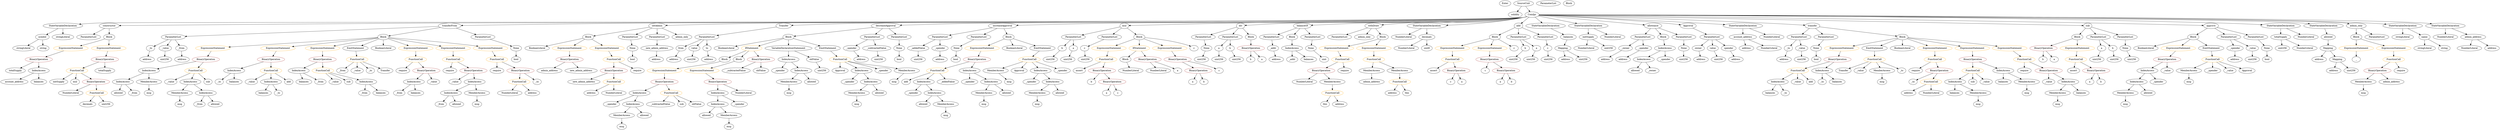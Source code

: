 strict digraph {
	graph [bb="0,0,13697,828"];
	node [label="\N"];
	Enter	[height=0.5,
		pos="8322,810",
		width=0.83628];
	Identifier__subtractedValue	[color=black,
		height=0.5,
		label=_subtractedValue,
		pos="4072,378",
		width=2.0976];
	ParameterList_Unnamed_22	[color=black,
		height=0.5,
		label=ParameterList,
		pos="5916,594",
		width=1.7095];
	Parameter_b	[color=black,
		height=0.5,
		label=b,
		pos="5844,522",
		width=0.75];
	ParameterList_Unnamed_22 -> Parameter_b	[pos="e,5858.5,537.11 5899,576.41 5889.3,567.06 5877.2,555.26 5866.8,545.13"];
	Parameter_a	[color=black,
		height=0.5,
		label=a,
		pos="5916,522",
		width=0.75];
	ParameterList_Unnamed_22 -> Parameter_a	[pos="e,5916,540.1 5916,575.7 5916,568.41 5916,559.73 5916,551.54"];
	ElementaryTypeName_bool_2	[color=black,
		height=0.5,
		label=bool,
		pos="12462,450",
		width=0.76697];
	ExpressionStatement_Unnamed_26	[color=orange,
		height=0.5,
		label=ExpressionStatement,
		pos="8002,522",
		width=2.458];
	FunctionCall_Unnamed_30	[color=orange,
		height=0.5,
		label=FunctionCall,
		pos="8002,450",
		width=1.6125];
	ExpressionStatement_Unnamed_26 -> FunctionCall_Unnamed_30	[pos="e,8002,468.1 8002,503.7 8002,496.41 8002,487.73 8002,479.54"];
	IndexAccess_Unnamed_18	[color=black,
		height=0.5,
		label=IndexAccess,
		pos="11794,378",
		width=1.6402];
	IndexAccess_Unnamed_19	[color=black,
		height=0.5,
		label=IndexAccess,
		pos="11759,306",
		width=1.6402];
	IndexAccess_Unnamed_18 -> IndexAccess_Unnamed_19	[pos="e,11768,324.1 11785,359.7 11782,352.07 11777,342.92 11773,334.4"];
	Identifier__spender	[color=black,
		height=0.5,
		label=_spender,
		pos="11881,306",
		width=1.2521];
	IndexAccess_Unnamed_18 -> Identifier__spender	[pos="e,11862,322.67 11814,360.76 11826,351.53 11840,339.83 11853,329.7"];
	IndexAccess_Unnamed_10	[color=black,
		height=0.5,
		label=IndexAccess,
		pos="1691,378",
		width=1.6402];
	Identifier_balances_8	[color=black,
		height=0.5,
		label=balances,
		pos="1720,306",
		width=1.1828];
	IndexAccess_Unnamed_10 -> Identifier_balances_8	[pos="e,1712.9,324.1 1698.2,359.7 1701.3,352.15 1705.1,343.12 1708.6,334.68"];
	Identifier__from_2	[color=black,
		height=0.5,
		label=_from,
		pos="1814,306",
		width=0.93331];
	IndexAccess_Unnamed_10 -> Identifier__from_2	[pos="e,1791.6,319.75 1718,361.64 1736.8,350.95 1761.9,336.64 1781.8,325.35"];
	ElementaryTypeName_address_2	[color=black,
		height=0.5,
		label=address,
		pos="8641,450",
		width=1.0996];
	FunctionCall_Unnamed_5	[color=orange,
		height=0.5,
		label=FunctionCall,
		pos="10858,378",
		width=1.6125];
	IndexAccess_Unnamed_4	[color=black,
		height=0.5,
		label=IndexAccess,
		pos="10752,306",
		width=1.6402];
	FunctionCall_Unnamed_5 -> IndexAccess_Unnamed_4	[pos="e,10776,322.9 10834,361.29 10820,351.81 10801,339.58 10786,329.14"];
	Identifier_sub	[color=black,
		height=0.5,
		label=sub,
		pos="10856,306",
		width=0.75];
	FunctionCall_Unnamed_5 -> Identifier_sub	[pos="e,10857,324.1 10858,359.7 10857,352.41 10857,343.73 10857,335.54"];
	Identifier__value_1	[color=black,
		height=0.5,
		label=_value,
		pos="10936,306",
		width=0.96103];
	FunctionCall_Unnamed_5 -> Identifier__value_1	[pos="e,10919,322.19 10876,360.76 10886,351.59 10899,339.96 10911,329.88"];
	ExpressionStatement_Unnamed_5	[color=orange,
		height=0.5,
		label=ExpressionStatement,
		pos="10184,522",
		width=2.458];
	BinaryOperation_Unnamed_6	[color=brown,
		height=0.5,
		label=BinaryOperation,
		pos="10164,450",
		width=1.9867];
	ExpressionStatement_Unnamed_5 -> BinaryOperation_Unnamed_6	[pos="e,10169,468.1 10179,503.7 10177,496.24 10174,487.32 10172,478.97"];
	MemberAccess_Unnamed_11	[color=black,
		height=0.5,
		label=MemberAccess,
		pos="5504,378",
		width=1.9174];
	Identifier_msg_11	[color=black,
		height=0.5,
		label=msg,
		pos="5584,306",
		width=0.75];
	MemberAccess_Unnamed_11 -> Identifier_msg_11	[pos="e,5568.2,320.88 5523,360.41 5533.9,350.81 5547.9,338.63 5559.7,328.32"];
	BinaryOperation_Unnamed_29	[color=brown,
		height=0.5,
		label=BinaryOperation,
		pos="11240,522",
		width=1.9867];
	Identifier_b_4	[color=black,
		height=0.5,
		label=b,
		pos="11240,450",
		width=0.75];
	BinaryOperation_Unnamed_29 -> Identifier_b_4	[pos="e,11240,468.1 11240,503.7 11240,496.41 11240,487.73 11240,479.54"];
	Identifier_a_5	[color=black,
		height=0.5,
		label=a,
		pos="11312,450",
		width=0.75];
	BinaryOperation_Unnamed_29 -> Identifier_a_5	[pos="e,11297,465.42 11257,504.05 11267,494.82 11279,483.29 11289,473.33"];
	ExpressionStatement_Unnamed_11	[color=orange,
		height=0.5,
		label=ExpressionStatement,
		pos="1239,522",
		width=2.458];
	BinaryOperation_Unnamed_12	[color=brown,
		height=0.5,
		label=BinaryOperation,
		pos="1158,450",
		width=1.9867];
	ExpressionStatement_Unnamed_11 -> BinaryOperation_Unnamed_12	[pos="e,1177.4,467.79 1219.4,504.05 1209.4,495.37 1196.9,484.64 1185.9,475.11"];
	Identifier_allowed_4	[color=black,
		height=0.5,
		label=allowed,
		pos="9030,378",
		width=1.0858];
	IndexAccess_Unnamed_6	[color=black,
		height=0.5,
		label=IndexAccess,
		pos="9768,306",
		width=1.6402];
	Identifier_balances_6	[color=black,
		height=0.5,
		label=balances,
		pos="9724,234",
		width=1.1828];
	IndexAccess_Unnamed_6 -> Identifier_balances_6	[pos="e,9734.6,251.79 9757.4,288.05 9752.3,280.06 9746.2,270.33 9740.6,261.4"];
	Identifier__to_2	[color=black,
		height=0.5,
		label=_to,
		pos="9812,234",
		width=0.75];
	IndexAccess_Unnamed_6 -> Identifier__to_2	[pos="e,9802.1,250.83 9778.7,288.05 9783.9,279.73 9790.3,269.54 9796.1,260.32"];
	NumberLiteral_Unnamed	[color=black,
		height=0.5,
		label=NumberLiteral,
		pos="13536,522",
		width=1.765];
	ElementaryTypeName_address_6	[color=black,
		height=0.5,
		label=address,
		pos="9869,450",
		width=1.0996];
	Identifier__from_6	[color=black,
		height=0.5,
		label=_from,
		pos="1936,378",
		width=0.93331];
	NumberLiteral_Unnamed_16	[color=black,
		height=0.5,
		label=NumberLiteral,
		pos="6397,378",
		width=1.765];
	BinaryOperation_Unnamed_30	[color=brown,
		height=0.5,
		label=BinaryOperation,
		pos="8197,450",
		width=1.9867];
	Identifier_c_3	[color=black,
		height=0.5,
		label=c,
		pos="8178,378",
		width=0.75];
	BinaryOperation_Unnamed_30 -> Identifier_c_3	[pos="e,8182.7,396.1 8192.3,431.7 8190.3,424.24 8187.9,415.32 8185.6,406.97"];
	BinaryOperation_Unnamed_31	[color=brown,
		height=0.5,
		label=BinaryOperation,
		pos="8295,378",
		width=1.9867];
	BinaryOperation_Unnamed_30 -> BinaryOperation_Unnamed_31	[pos="e,8272.1,395.39 8219.7,432.76 8232.5,423.64 8248.7,412.1 8262.7,402.06"];
	FunctionCall_Unnamed_17	[color=orange,
		height=0.5,
		label=FunctionCall,
		pos="5192,378",
		width=1.6125];
	Identifier_add_2	[color=black,
		height=0.5,
		label=add,
		pos="4994,306",
		width=0.75];
	FunctionCall_Unnamed_17 -> Identifier_add_2	[pos="e,5015.1,317.51 5150.6,365 5117.5,355.07 5070.3,340.03 5030,324 5028.5,323.39 5026.9,322.75 5025.4,322.09"];
	IndexAccess_Unnamed_24	[color=black,
		height=0.5,
		label=IndexAccess,
		pos="5098,306",
		width=1.6402];
	FunctionCall_Unnamed_17 -> IndexAccess_Unnamed_24	[pos="e,5119.6,323.06 5170.7,361.12 5158.3,351.87 5142.4,340.07 5128.7,329.84"];
	Identifier__addedValue	[color=black,
		height=0.5,
		label=_addedValue,
		pos="5235,306",
		width=1.6541];
	FunctionCall_Unnamed_17 -> Identifier__addedValue	[pos="e,5224.7,323.79 5202.4,360.05 5207.3,352.06 5213.3,342.33 5218.8,333.4"];
	PragmaDirective_solidity	[color=black,
		height=0.5,
		label=solidity,
		pos="8375,738",
		width=1.0442];
	ParameterList_Unnamed_13	[color=black,
		height=0.5,
		label=ParameterList,
		pos="5187,594",
		width=1.7095];
	Parameter__addedValue	[color=black,
		height=0.5,
		label=_addedValue,
		pos="5064,522",
		width=1.6541];
	ParameterList_Unnamed_13 -> Parameter__addedValue	[pos="e,5090.8,538.25 5159.7,577.46 5142.3,567.56 5119.6,554.61 5100.6,543.83"];
	Parameter__spender_2	[color=black,
		height=0.5,
		label=_spender,
		pos="5187,522",
		width=1.2521];
	ParameterList_Unnamed_13 -> Parameter__spender_2	[pos="e,5187,540.1 5187,575.7 5187,568.41 5187,559.73 5187,551.54"];
	Block_Unnamed_18	[color=black,
		height=0.5,
		label=Block,
		pos="8236,594",
		width=0.90558];
	Block_Unnamed_18 -> ExpressionStatement_Unnamed_26	[pos="e,8050.3,537.43 8207.8,584.56 8171.7,573.75 8108.2,554.75 8061.2,540.71"];
	ExpressionStatement_Unnamed_25	[color=orange,
		height=0.5,
		label=ExpressionStatement,
		pos="8197,522",
		width=2.458];
	Block_Unnamed_18 -> ExpressionStatement_Unnamed_25	[pos="e,8206.5,539.96 8226.8,576.41 8222.4,568.51 8217,558.85 8212,549.94"];
	Identifier_c_5	[color=black,
		height=0.5,
		label=c,
		pos="8330,522",
		width=0.75];
	Block_Unnamed_18 -> Identifier_c_5	[pos="e,8312.4,536.09 8254.6,579.17 8268.5,568.81 8287.7,554.48 8303.3,542.89"];
	IndexAccess_Unnamed_31	[color=black,
		height=0.5,
		label=IndexAccess,
		pos="3970,162",
		width=1.6402];
	Identifier_allowed_9	[color=black,
		height=0.5,
		label=allowed,
		pos="3907,90",
		width=1.0858];
	IndexAccess_Unnamed_31 -> Identifier_allowed_9	[pos="e,3921.4,106.99 3955.1,144.41 3947.3,135.74 3937.6,124.97 3929,115.38"];
	MemberAccess_Unnamed_14	[color=black,
		height=0.5,
		label=MemberAccess,
		pos="4033,90",
		width=1.9174];
	IndexAccess_Unnamed_31 -> MemberAccess_Unnamed_14	[pos="e,4017.8,107.96 3984.9,144.41 3992.4,136.08 4001.7,125.8 4010.1,116.49"];
	BinaryOperation_Unnamed_10	[color=brown,
		height=0.5,
		label=BinaryOperation,
		pos="1826,450",
		width=1.9867];
	BinaryOperation_Unnamed_10 -> IndexAccess_Unnamed_10	[pos="e,1719.8,393.94 1795.7,433.29 1776.3,423.22 1750.9,410.05 1730,399.21"];
	FunctionCall_Unnamed_12	[color=orange,
		height=0.5,
		label=FunctionCall,
		pos="1826,378",
		width=1.6125];
	BinaryOperation_Unnamed_10 -> FunctionCall_Unnamed_12	[pos="e,1826,396.1 1826,431.7 1826,424.41 1826,415.73 1826,407.54"];
	FunctionCall_Unnamed_7	[color=orange,
		height=0.5,
		label=FunctionCall,
		pos="10355,450",
		width=1.6125];
	Identifier_Transfer	[color=black,
		height=0.5,
		label=Transfer,
		pos="10151,378",
		width=1.1689];
	FunctionCall_Unnamed_7 -> Identifier_Transfer	[pos="e,10183,389.98 10317,436 10282,423.99 10230,406.19 10194,393.68"];
	Identifier__value_3	[color=black,
		height=0.5,
		label=_value,
		pos="10246,378",
		width=0.96103];
	FunctionCall_Unnamed_7 -> Identifier__value_3	[pos="e,10267,392.53 10331,433.29 10315,423.05 10294,409.6 10277,398.65"];
	MemberAccess_Unnamed_3	[color=black,
		height=0.5,
		label=MemberAccess,
		pos="10368,378",
		width=1.9174];
	FunctionCall_Unnamed_7 -> MemberAccess_Unnamed_3	[pos="e,10365,396.1 10358,431.7 10360,424.32 10361,415.52 10363,407.25"];
	Identifier__to_3	[color=black,
		height=0.5,
		label=_to,
		pos="10482,378",
		width=0.75];
	FunctionCall_Unnamed_7 -> Identifier__to_3	[pos="e,10462,390.26 10383,433.81 10403,422.6 10431,407.34 10452,395.77"];
	Identifier_msg_5	[color=black,
		height=0.5,
		label=msg,
		pos="823.02,234",
		width=0.75];
	ParameterList_Unnamed_20	[color=black,
		height=0.5,
		label=ParameterList,
		pos="7398,594",
		width=1.7095];
	MemberAccess_Unnamed_12	[color=black,
		height=0.5,
		label=MemberAccess,
		pos="5776,234",
		width=1.9174];
	Identifier_msg_12	[color=black,
		height=0.5,
		label=msg,
		pos="5776,162",
		width=0.75];
	MemberAccess_Unnamed_12 -> Identifier_msg_12	[pos="e,5776,180.1 5776,215.7 5776,208.41 5776,199.73 5776,191.54"];
	ParameterList_Unnamed_4	[color=black,
		height=0.5,
		label=ParameterList,
		pos="9943,594",
		width=1.7095];
	Parameter__to	[color=black,
		height=0.5,
		label=_to,
		pos="9884,522",
		width=0.75];
	ParameterList_Unnamed_4 -> Parameter__to	[pos="e,9896.6,537.89 9928.7,576.05 9921.3,567.22 9912.1,556.28 9903.9,546.63"];
	Parameter__value	[color=black,
		height=0.5,
		label=_value,
		pos="9964,522",
		width=0.96103];
	ParameterList_Unnamed_4 -> Parameter__value	[pos="e,9958.9,540.1 9948.2,575.7 9950.4,568.24 9953.1,559.32 9955.6,550.97"];
	stringLiteral_Unnamed_2	[color=black,
		height=0.5,
		label=stringLiteral,
		pos="243.02,522",
		width=1.5016];
	FunctionCall_Unnamed_6	[color=orange,
		height=0.5,
		label=FunctionCall,
		pos="9889,378",
		width=1.6125];
	BinaryOperation_Unnamed_6 -> FunctionCall_Unnamed_6	[pos="e,9932.8,390.14 10115,436.49 10067,424.24 9993.6,405.62 9943.7,392.91"];
	IndexAccess_Unnamed_5	[color=black,
		height=0.5,
		label=IndexAccess,
		pos="10032,378",
		width=1.6402];
	BinaryOperation_Unnamed_6 -> IndexAccess_Unnamed_5	[pos="e,10061,394.18 10134,433.29 10116,423.29 10091,410.23 10071,399.43"];
	NumberLiteral_Unnamed_12	[color=black,
		height=0.5,
		label=NumberLiteral,
		pos="2896,234",
		width=1.765];
	Block_Unnamed_10	[color=black,
		height=0.5,
		label=Block,
		pos="12942,594",
		width=0.90558];
	ExpressionStatement_Unnamed_17	[color=orange,
		height=0.5,
		label=ExpressionStatement,
		pos="12942,522",
		width=2.458];
	Block_Unnamed_10 -> ExpressionStatement_Unnamed_17	[pos="e,12942,540.1 12942,575.7 12942,568.41 12942,559.73 12942,551.54"];
	ExpressionStatement_Unnamed_16	[color=orange,
		height=0.5,
		label=ExpressionStatement,
		pos="13137,522",
		width=2.458];
	Block_Unnamed_10 -> ExpressionStatement_Unnamed_16	[pos="e,13092,537.81 12967,582.32 12972,580.17 12978,577.97 12983,576 13015,563.83 13051,551.27 13081,541.44"];
	ElementaryTypeName_uint256_4	[color=black,
		height=0.5,
		label=uint256,
		pos="3831,450",
		width=1.0442];
	VariableDeclaration_totalSupply	[color=black,
		height=0.5,
		label=totalSupply,
		pos="12539,594",
		width=1.4739];
	ElementaryTypeName_uint256_2	[color=black,
		height=0.5,
		label=uint256,
		pos="12548,522",
		width=1.0442];
	VariableDeclaration_totalSupply -> ElementaryTypeName_uint256_2	[pos="e,12546,540.1 12541,575.7 12542,568.32 12543,559.52 12544,551.25"];
	NumberLiteral_Unnamed_8	[color=black,
		height=0.5,
		label=NumberLiteral,
		pos="12667,522",
		width=1.765];
	VariableDeclaration_totalSupply -> NumberLiteral_Unnamed_8	[pos="e,12639,538.55 12566,578.15 12584,568.24 12608,555.06 12628,544.07"];
	StateVariableDeclaration_Unnamed_4	[color=black,
		height=0.5,
		label=StateVariableDeclaration,
		pos="450.02,666",
		width=2.8184];
	VariableDeclaration_symbol	[color=black,
		height=0.5,
		label=symbol,
		pos="340.02,594",
		width=1.0581];
	StateVariableDeclaration_Unnamed_4 -> VariableDeclaration_symbol	[pos="e,362.08,609.04 423.67,648.23 407.94,638.23 387.88,625.46 371.34,614.93"];
	stringLiteral_Unnamed_3	[color=black,
		height=0.5,
		label=stringLiteral,
		pos="450.02,594",
		width=1.5016];
	StateVariableDeclaration_Unnamed_4 -> stringLiteral_Unnamed_3	[pos="e,450.02,612.1 450.02,647.7 450.02,640.41 450.02,631.73 450.02,623.54"];
	Identifier__value	[color=black,
		height=0.5,
		label=_value,
		pos="11283,306",
		width=0.96103];
	IndexAccess_Unnamed_32	[color=black,
		height=0.5,
		label=IndexAccess,
		pos="3562,234",
		width=1.6402];
	Identifier__spender_9	[color=black,
		height=0.5,
		label=_spender,
		pos="3364,162",
		width=1.2521];
	IndexAccess_Unnamed_32 -> Identifier__spender_9	[pos="e,3396.8,174.6 3524.8,219.83 3491.4,208.03 3442.4,190.7 3407.2,178.28"];
	IndexAccess_Unnamed_33	[color=black,
		height=0.5,
		label=IndexAccess,
		pos="3486,162",
		width=1.6402];
	IndexAccess_Unnamed_32 -> IndexAccess_Unnamed_33	[pos="e,3503.9,179.47 3544,216.41 3534.5,207.69 3522.8,196.85 3512.3,187.21"];
	ParameterList_Unnamed_21	[color=black,
		height=0.5,
		label=ParameterList,
		pos="8555,810",
		width=1.7095];
	Identifier_Approval_2	[color=black,
		height=0.5,
		label=Approval,
		pos="4654,378",
		width=1.266];
	ParameterList_Unnamed_5	[color=black,
		height=0.5,
		label=ParameterList,
		pos="10084,594",
		width=1.7095];
	Parameter_None_1	[color=black,
		height=0.5,
		label=None,
		pos="10047,522",
		width=0.85014];
	ParameterList_Unnamed_5 -> Parameter_None_1	[pos="e,10056,539.31 10075,576.05 10071,568.03 10066,558.26 10061,549.3"];
	IndexAccess_Unnamed_12	[color=black,
		height=0.5,
		label=IndexAccess,
		pos="1321,378",
		width=1.6402];
	Identifier__to_5	[color=black,
		height=0.5,
		label=_to,
		pos="1233,306",
		width=0.75];
	IndexAccess_Unnamed_12 -> Identifier__to_5	[pos="e,1249.8,320.33 1300.6,360.76 1288.1,350.79 1271.9,337.93 1258.5,327.28"];
	Identifier_balances_10	[color=black,
		height=0.5,
		label=balances,
		pos="1321,306",
		width=1.1828];
	IndexAccess_Unnamed_12 -> Identifier_balances_10	[pos="e,1321,324.1 1321,359.7 1321,352.41 1321,343.73 1321,335.54"];
	Identifier_a	[color=black,
		height=0.5,
		label=a,
		pos="6506,378",
		width=0.75];
	Identifier_msg_17	[color=black,
		height=0.5,
		label=msg,
		pos="4707,162",
		width=0.75];
	Identifier_a_4	[color=black,
		height=0.5,
		label=a,
		pos="11514,306",
		width=0.75];
	BinaryOperation_Unnamed_20	[color=brown,
		height=0.5,
		label=BinaryOperation,
		pos="3176,450",
		width=1.9867];
	Identifier_admin_address_1	[color=black,
		height=0.5,
		label=admin_address,
		pos="3072,378",
		width=1.862];
	BinaryOperation_Unnamed_20 -> Identifier_admin_address_1	[pos="e,3096,395.15 3151.9,432.76 3138.1,423.49 3120.6,411.71 3105.5,401.55"];
	Identifier_new_admin_address_1	[color=black,
		height=0.5,
		label=new_admin_address,
		pos="3244,378",
		width=2.4164];
	BinaryOperation_Unnamed_20 -> Identifier_new_admin_address_1	[pos="e,3227.7,395.79 3192.5,432.05 3200.7,423.63 3210.7,413.28 3219.8,403.97"];
	Parameter__owner	[color=black,
		height=0.5,
		label=_owner,
		pos="8973,522",
		width=1.0719];
	ElementaryTypeName_address_16	[color=black,
		height=0.5,
		label=address,
		pos="8864,450",
		width=1.0996];
	Parameter__owner -> ElementaryTypeName_address_16	[pos="e,8886,465.14 8951,506.83 8935,496.59 8913.2,482.59 8895.4,471.18"];
	ExpressionStatement_Unnamed_23	[color=orange,
		height=0.5,
		label=ExpressionStatement,
		pos="6121,522",
		width=2.458];
	FunctionCall_Unnamed_28	[color=orange,
		height=0.5,
		label=FunctionCall,
		pos="6114,450",
		width=1.6125];
	ExpressionStatement_Unnamed_23 -> FunctionCall_Unnamed_28	[pos="e,6115.7,468.1 6119.3,503.7 6118.6,496.41 6117.7,487.73 6116.9,479.54"];
	FunctionCall_Unnamed_6 -> IndexAccess_Unnamed_6	[pos="e,9794.5,322.33 9862.5,361.64 9845.4,351.79 9823.1,338.88 9804.4,328.08"];
	Identifier__value_2	[color=black,
		height=0.5,
		label=_value,
		pos="9880,306",
		width=0.96103];
	FunctionCall_Unnamed_6 -> Identifier__value_2	[pos="e,9882.2,324.1 9886.8,359.7 9885.8,352.32 9884.7,343.52 9883.6,335.25"];
	Identifier_add	[color=black,
		height=0.5,
		label=add,
		pos="9960,306",
		width=0.75];
	FunctionCall_Unnamed_6 -> Identifier_add	[pos="e,9945.2,321.57 9905.8,360.41 9915.2,351.19 9927,339.58 9937.2,329.54"];
	ExpressionStatement_Unnamed_10	[color=orange,
		height=0.5,
		label=ExpressionStatement,
		pos="1606,522",
		width=2.458];
	BinaryOperation_Unnamed_11	[color=brown,
		height=0.5,
		label=BinaryOperation,
		pos="1528,450",
		width=1.9867];
	ExpressionStatement_Unnamed_10 -> BinaryOperation_Unnamed_11	[pos="e,1546.7,467.79 1587.1,504.05 1577.6,495.46 1565.7,484.86 1555.2,475.4"];
	VariableDeclaration_symbol -> stringLiteral_Unnamed_2	[pos="e,264.78,538.7 319.92,578.5 306.59,568.88 288.85,556.07 273.76,545.19"];
	ElementaryTypeName_string_1	[color=black,
		height=0.5,
		label=string,
		pos="346.02,522",
		width=0.864];
	VariableDeclaration_symbol -> ElementaryTypeName_string_1	[pos="e,344.55,540.1 341.5,575.7 342.13,568.41 342.87,559.73 343.57,551.54"];
	ElementaryTypeName_uint256_5	[color=black,
		height=0.5,
		label=uint256,
		pos="9964,450",
		width=1.0442];
	FunctionDefinition_constructor	[color=black,
		height=0.5,
		label=constructor,
		pos="696.02,666",
		width=1.4877];
	ParameterList_Unnamed	[color=black,
		height=0.5,
		label=ParameterList,
		pos="584.02,594",
		width=1.7095];
	FunctionDefinition_constructor -> ParameterList_Unnamed	[pos="e,609.32,610.81 671.44,649.64 656.04,640.02 635.96,627.47 618.93,616.82"];
	Block_Unnamed	[color=black,
		height=0.5,
		label=Block,
		pos="696.02,594",
		width=0.90558];
	FunctionDefinition_constructor -> Block_Unnamed	[pos="e,696.02,612.1 696.02,647.7 696.02,640.41 696.02,631.73 696.02,623.54"];
	Parameter__spender	[color=black,
		height=0.5,
		label=_spender,
		pos="12281,522",
		width=1.2521];
	ElementaryTypeName_address_15	[color=black,
		height=0.5,
		label=address,
		pos="12281,450",
		width=1.0996];
	Parameter__spender -> ElementaryTypeName_address_15	[pos="e,12281,468.1 12281,503.7 12281,496.41 12281,487.73 12281,479.54"];
	Identifier_assert	[color=black,
		height=0.5,
		label=assert,
		pos="5977,378",
		width=0.89172];
	Identifier_assert_2	[color=black,
		height=0.5,
		label=assert,
		pos="7900,378",
		width=0.89172];
	Identifier_require_1	[color=black,
		height=0.5,
		label=require,
		pos="11140,378",
		width=1.0026];
	NumberLiteral_Unnamed_17	[color=black,
		height=0.5,
		label=NumberLiteral,
		pos="6252,378",
		width=1.765];
	Identifier_a_6	[color=black,
		height=0.5,
		label=a,
		pos="8259,306",
		width=0.75];
	Block_Unnamed_7	[color=black,
		height=0.5,
		label=Block,
		pos="4365,594",
		width=0.90558];
	BooleanLiteral_Unnamed_4	[color=black,
		height=0.5,
		label=BooleanLiteral,
		pos="4040,522",
		width=1.7788];
	Block_Unnamed_7 -> BooleanLiteral_Unnamed_4	[pos="e,4087.9,534.3 4334.7,586.85 4287.3,577.18 4192.9,557.7 4113,540 4108.4,538.99 4103.7,537.92 4099,536.84"];
	IfStatement_Unnamed	[color=orange,
		height=0.5,
		label=IfStatement,
		pos="4175,522",
		width=1.4739];
	Block_Unnamed_7 -> IfStatement_Unnamed	[pos="e,4209.9,535.86 4338.6,583.27 4308.1,572.02 4257.3,553.31 4220.4,539.72"];
	VariableDeclarationStatement_Unnamed	[color=black,
		height=0.5,
		label=VariableDeclarationStatement,
		pos="4365,522",
		width=3.3174];
	Block_Unnamed_7 -> VariableDeclarationStatement_Unnamed	[pos="e,4365,540.1 4365,575.7 4365,568.41 4365,559.73 4365,551.54"];
	EmitStatement_Unnamed_4	[color=black,
		height=0.5,
		label=EmitStatement,
		pos="4566,522",
		width=1.7788];
	Block_Unnamed_7 -> EmitStatement_Unnamed_4	[pos="e,4526.9,536.61 4392.1,583.56 4423.9,572.51 4477.1,553.98 4516.3,540.32"];
	Identifier_msg_4	[color=black,
		height=0.5,
		label=msg,
		pos="2696,162",
		width=0.75];
	FunctionDefinition_transferFrom	[color=black,
		height=0.5,
		label=transferFrom,
		pos="2378,666",
		width=1.6402];
	ParameterList_Unnamed_7	[color=black,
		height=0.5,
		label=ParameterList,
		pos="981.02,594",
		width=1.7095];
	FunctionDefinition_transferFrom -> ParameterList_Unnamed_7	[pos="e,1041.5,598.03 2320.2,662.1 2097.8,650.96 1297.7,610.87 1052.8,598.6"];
	Block_Unnamed_3	[color=black,
		height=0.5,
		label=Block,
		pos="2169,594",
		width=0.90558];
	FunctionDefinition_transferFrom -> Block_Unnamed_3	[pos="e,2196.3,604.14 2339.2,652 2301.4,639.33 2244.3,620.2 2206.8,607.65"];
	ParameterList_Unnamed_8	[color=black,
		height=0.5,
		label=ParameterList,
		pos="2578,594",
		width=1.7095];
	FunctionDefinition_transferFrom -> ParameterList_Unnamed_8	[pos="e,2539.5,608.46 2415.6,651.83 2447.7,640.6 2494.1,624.37 2529.1,612.13"];
	BinaryOperation_Unnamed_18	[color=brown,
		height=0.5,
		label=BinaryOperation,
		pos="13074,378",
		width=1.9867];
	MemberAccess_Unnamed_18	[color=black,
		height=0.5,
		label=MemberAccess,
		pos="12997,306",
		width=1.9174];
	BinaryOperation_Unnamed_18 -> MemberAccess_Unnamed_18	[pos="e,13015,323.71 13056,360.41 13046,351.76 13034,341 13024,331.42"];
	Identifier_admin_address	[color=black,
		height=0.5,
		label=admin_address,
		pos="13151,306",
		width=1.862];
	BinaryOperation_Unnamed_18 -> Identifier_admin_address	[pos="e,13133,323.71 13092,360.41 13102,351.76 13114,341 13124,331.42"];
	Block_Unnamed_17	[color=black,
		height=0.5,
		label=Block,
		pos="11418,594",
		width=0.90558];
	Block_Unnamed_17 -> BinaryOperation_Unnamed_29	[pos="e,11277,537.71 11392,582.82 11365,572.11 11321,555.01 11288,541.84"];
	ExpressionStatement_Unnamed_24	[color=orange,
		height=0.5,
		label=ExpressionStatement,
		pos="11418,522",
		width=2.458];
	Block_Unnamed_17 -> ExpressionStatement_Unnamed_24	[pos="e,11418,540.1 11418,575.7 11418,568.41 11418,559.73 11418,551.54"];
	Identifier_balances_4	[color=black,
		height=0.5,
		label=balances,
		pos="10749,234",
		width=1.1828];
	FunctionCall_Unnamed_11	[color=orange,
		height=0.5,
		label=FunctionCall,
		pos="2537,450",
		width=1.6125];
	Identifier_require_4	[color=black,
		height=0.5,
		label=require,
		pos="2537,378",
		width=1.0026];
	FunctionCall_Unnamed_11 -> Identifier_require_4	[pos="e,2537,396.1 2537,431.7 2537,424.41 2537,415.73 2537,407.54"];
	BinaryOperation_Unnamed_9	[color=brown,
		height=0.5,
		label=BinaryOperation,
		pos="2663,378",
		width=1.9867];
	FunctionCall_Unnamed_11 -> BinaryOperation_Unnamed_9	[pos="e,2634.4,394.89 2564.4,433.81 2581.9,424.06 2605,411.26 2624.4,400.48"];
	BinaryOperation_Unnamed_14	[color=brown,
		height=0.5,
		label=BinaryOperation,
		pos="5394,450",
		width=1.9867];
	BinaryOperation_Unnamed_14 -> FunctionCall_Unnamed_17	[pos="e,5229.8,392.08 5353.1,434.83 5320.6,423.55 5274.9,407.73 5240.5,395.8"];
	IndexAccess_Unnamed_22	[color=black,
		height=0.5,
		label=IndexAccess,
		pos="5358,378",
		width=1.6402];
	BinaryOperation_Unnamed_14 -> IndexAccess_Unnamed_22	[pos="e,5366.8,396.1 5385.1,431.7 5381.2,423.98 5376.4,414.71 5372,406.11"];
	ElementaryTypeName_uint256_21	[color=black,
		height=0.5,
		label=uint256,
		pos="11624,450",
		width=1.0442];
	NumberLiteral_Unnamed_15	[color=black,
		height=0.5,
		label=NumberLiteral,
		pos="7219,306",
		width=1.765];
	NumberLiteral_Unnamed_4	[color=black,
		height=0.5,
		label=NumberLiteral,
		pos="7757,522",
		width=1.765];
	FunctionDefinition_setAdmin	[color=black,
		height=0.5,
		label=setAdmin,
		pos="3646,666",
		width=1.2798];
	Block_Unnamed_11	[color=black,
		height=0.5,
		label=Block,
		pos="3274,594",
		width=0.90558];
	FunctionDefinition_setAdmin -> Block_Unnamed_11	[pos="e,3304.8,600.79 3605.1,657.31 3534,643.92 3388.1,616.46 3316.1,602.92"];
	ParameterList_Unnamed_19	[color=black,
		height=0.5,
		label=ParameterList,
		pos="3505,594",
		width=1.7095];
	FunctionDefinition_setAdmin -> ParameterList_Unnamed_19	[pos="e,3535.4,610.08 3618.5,651.34 3597.8,641.06 3569.1,626.8 3545.7,615.2"];
	ParameterList_Unnamed_18	[color=black,
		height=0.5,
		label=ParameterList,
		pos="3646,594",
		width=1.7095];
	FunctionDefinition_setAdmin -> ParameterList_Unnamed_18	[pos="e,3646,612.1 3646,647.7 3646,640.41 3646,631.73 3646,623.54"];
	ModifierInvocation_admin_only	[color=black,
		height=0.5,
		label=admin_only,
		pos="3780,594",
		width=1.5016];
	FunctionDefinition_setAdmin -> ModifierInvocation_admin_only	[pos="e,3751.9,609.7 3672.8,651 3692.6,640.67 3719.8,626.46 3741.8,614.94"];
	BinaryOperation_Unnamed_19	[color=brown,
		height=0.5,
		label=BinaryOperation,
		pos="3421,378",
		width=1.9867];
	Identifier_new_admin_address	[color=black,
		height=0.5,
		label=new_admin_address,
		pos="3258,306",
		width=2.4164];
	BinaryOperation_Unnamed_19 -> Identifier_new_admin_address	[pos="e,3294.6,322.72 3386.1,361.98 3362.4,351.81 3330.8,338.26 3305,327.16"];
	FunctionCall_Unnamed_23	[color=orange,
		height=0.5,
		label=FunctionCall,
		pos="3421,306",
		width=1.6125];
	BinaryOperation_Unnamed_19 -> FunctionCall_Unnamed_23	[pos="e,3421,324.1 3421,359.7 3421,352.41 3421,343.73 3421,335.54"];
	FunctionCall_Unnamed_18	[color=orange,
		height=0.5,
		label=FunctionCall,
		pos="5700,450",
		width=1.6125];
	FunctionCall_Unnamed_18 -> MemberAccess_Unnamed_11	[pos="e,5543.4,393.07 5663.2,435.83 5632.3,424.83 5588.1,409.02 5554.1,396.87"];
	Identifier_Approval_1	[color=black,
		height=0.5,
		label=Approval,
		pos="5637,378",
		width=1.266];
	FunctionCall_Unnamed_18 -> Identifier_Approval_1	[pos="e,5651.8,395.47 5685.1,432.41 5677.4,423.87 5667.9,413.28 5659.3,403.79"];
	IndexAccess_Unnamed_26	[color=black,
		height=0.5,
		label=IndexAccess,
		pos="5760,378",
		width=1.6402];
	FunctionCall_Unnamed_18 -> IndexAccess_Unnamed_26	[pos="e,5745.9,395.47 5714.2,432.41 5721.5,423.95 5730.5,413.49 5738.5,404.08"];
	Identifier__spender_5	[color=black,
		height=0.5,
		label=_spender,
		pos="5882,378",
		width=1.2521];
	FunctionCall_Unnamed_18 -> Identifier__spender_5	[pos="e,5850.2,391.22 5735.5,435.34 5765.3,423.88 5808,407.48 5839.6,395.33"];
	MemberAccess_Unnamed_9	[color=black,
		height=0.5,
		label=MemberAccess,
		pos="5407,234",
		width=1.9174];
	Identifier_msg_9	[color=black,
		height=0.5,
		label=msg,
		pos="5407,162",
		width=0.75];
	MemberAccess_Unnamed_9 -> Identifier_msg_9	[pos="e,5407,180.1 5407,215.7 5407,208.41 5407,199.73 5407,191.54"];
	ParameterList_Unnamed_11	[color=black,
		height=0.5,
		label=ParameterList,
		pos="9075,594",
		width=1.7095];
	ParameterList_Unnamed_11 -> Parameter__owner	[pos="e,8993.9,537.32 9051.6,576.94 9037.2,567.05 9018.6,554.26 9003.1,543.62"];
	Parameter__spender_1	[color=black,
		height=0.5,
		label=_spender,
		pos="9075,522",
		width=1.2521];
	ParameterList_Unnamed_11 -> Parameter__spender_1	[pos="e,9075,540.1 9075,575.7 9075,568.41 9075,559.73 9075,551.54"];
	Parameter__to_1	[color=black,
		height=0.5,
		label=_to,
		pos="849.02,522",
		width=0.75];
	ParameterList_Unnamed_7 -> Parameter__to_1	[pos="e,869.83,534.04 952.38,577.81 931,566.48 901.84,551.01 879.94,539.4"];
	Parameter__value_1	[color=black,
		height=0.5,
		label=_value,
		pos="936.02,522",
		width=0.96103];
	ParameterList_Unnamed_7 -> Parameter__value_1	[pos="e,946.5,539.31 970.12,576.05 964.85,567.85 958.41,557.83 952.55,548.71"];
	Parameter__from	[color=black,
		height=0.5,
		label=_from,
		pos="1025,522",
		width=0.93331];
	ParameterList_Unnamed_7 -> Parameter__from	[pos="e,1014.8,539.31 991.67,576.05 996.77,567.94 1003,558.04 1008.7,549.01"];
	ElementaryTypeName_address_13	[color=black,
		height=0.5,
		label=address,
		pos="839.02,450",
		width=1.0996];
	Parameter__to_1 -> ElementaryTypeName_address_13	[pos="e,841.46,468.1 846.55,503.7 845.49,496.32 844.24,487.52 843.05,479.25"];
	Identifier__addr	[color=black,
		height=0.5,
		label=_addr,
		pos="7149,450",
		width=0.90558];
	ParameterList_Unnamed_26	[color=black,
		height=0.5,
		label=ParameterList,
		pos="11551,594",
		width=1.7095];
	Parameter_a_2	[color=black,
		height=0.5,
		label=a,
		pos="11551,522",
		width=0.75];
	ParameterList_Unnamed_26 -> Parameter_a_2	[pos="e,11551,540.1 11551,575.7 11551,568.41 11551,559.73 11551,551.54"];
	Parameter_b_2	[color=black,
		height=0.5,
		label=b,
		pos="11623,522",
		width=0.75];
	ParameterList_Unnamed_26 -> Parameter_b_2	[pos="e,11609,537.11 11568,576.41 11578,567.06 11590,555.26 11600,545.13"];
	ElementaryTypeName_uint256_12	[color=black,
		height=0.5,
		label=uint256,
		pos="4865,450",
		width=1.0442];
	ElementaryTypeName_uint256_22	[color=black,
		height=0.5,
		label=uint256,
		pos="11717,450",
		width=1.0442];
	ElementaryTypeName_uint256_8	[color=black,
		height=0.5,
		label=uint256,
		pos="934.02,450",
		width=1.0442];
	Parameter__value_1 -> ElementaryTypeName_uint256_8	[pos="e,934.51,468.1 935.52,503.7 935.32,496.41 935.07,487.73 934.83,479.54"];
	EmitStatement_Unnamed	[color=black,
		height=0.5,
		label=EmitStatement,
		pos="10355,522",
		width=1.7788];
	EmitStatement_Unnamed -> FunctionCall_Unnamed_7	[pos="e,10355,468.1 10355,503.7 10355,496.41 10355,487.73 10355,479.54"];
	ParameterList_Unnamed_3	[color=black,
		height=0.5,
		label=ParameterList,
		pos="3922,594",
		width=1.7095];
	VariableDeclaration_from	[color=black,
		height=0.5,
		label=from,
		pos="3778,522",
		width=0.7947];
	ParameterList_Unnamed_3 -> VariableDeclaration_from	[pos="e,3800,533.66 3891.1,577.98 3867.2,566.37 3834.2,550.33 3810.1,538.57"];
	VariableDeclaration_value	[color=black,
		height=0.5,
		label=value,
		pos="3854,522",
		width=0.82242];
	ParameterList_Unnamed_3 -> VariableDeclaration_value	[pos="e,3868.6,538.04 3905.9,576.41 3897.2,567.41 3886.2,556.13 3876.6,546.26"];
	VariableDeclaration_to	[color=black,
		height=0.5,
		label=to,
		pos="3929,522",
		width=0.75];
	ParameterList_Unnamed_3 -> VariableDeclaration_to	[pos="e,3927.3,540.1 3923.7,575.7 3924.5,568.41 3925.3,559.73 3926.2,551.54"];
	ElementaryTypeName_uint256_11	[color=black,
		height=0.5,
		label=uint256,
		pos="5064,450",
		width=1.0442];
	ElementaryTypeName_address_21	[color=black,
		height=0.5,
		label=address,
		pos="3300,234",
		width=1.0996];
	Identifier_msg_18	[color=black,
		height=0.5,
		label=msg,
		pos="12997,234",
		width=0.75];
	MemberAccess_Unnamed_18 -> Identifier_msg_18	[pos="e,12997,252.1 12997,287.7 12997,280.41 12997,271.73 12997,263.54"];
	BinaryOperation_Unnamed_21	[color=brown,
		height=0.5,
		label=BinaryOperation,
		pos="7315,378",
		width=1.9867];
	BinaryOperation_Unnamed_21 -> NumberLiteral_Unnamed_15	[pos="e,7241.2,323.15 7292.8,360.76 7280.2,351.58 7264.2,339.94 7250.3,329.84"];
	MemberAccess_Unnamed_19	[color=black,
		height=0.5,
		label=MemberAccess,
		pos="7370,306",
		width=1.9174];
	BinaryOperation_Unnamed_21 -> MemberAccess_Unnamed_19	[pos="e,7356.8,323.79 7328.3,360.05 7334.7,351.89 7342.6,341.91 7349.7,332.82"];
	Identifier__spender_3	[color=black,
		height=0.5,
		label=_spender,
		pos="5358,306",
		width=1.2521];
	IndexAccess_Unnamed_22 -> Identifier__spender_3	[pos="e,5358,324.1 5358,359.7 5358,352.41 5358,343.73 5358,335.54"];
	IndexAccess_Unnamed_23	[color=black,
		height=0.5,
		label=IndexAccess,
		pos="5480,306",
		width=1.6402];
	IndexAccess_Unnamed_22 -> IndexAccess_Unnamed_23	[pos="e,5453.3,322.33 5384.8,361.64 5402,351.75 5424.7,338.76 5443.5,327.93"];
	IndexAccess_Unnamed_4 -> Identifier_balances_4	[pos="e,10750,252.1 10751,287.7 10751,280.41 10751,271.73 10750,263.54"];
	MemberAccess_Unnamed_2	[color=black,
		height=0.5,
		label=MemberAccess,
		pos="10879,234",
		width=1.9174];
	IndexAccess_Unnamed_4 -> MemberAccess_Unnamed_2	[pos="e,10851,250.64 10780,289.81 10797,279.95 10821,266.96 10841,256.1"];
	Identifier_decimals	[color=black,
		height=0.5,
		label=decimals,
		pos="482.02,162",
		width=1.1967];
	Identifier_require_3	[color=black,
		height=0.5,
		label=require,
		pos="2285,378",
		width=1.0026];
	ParameterList_Unnamed_14	[color=black,
		height=0.5,
		label=ParameterList,
		pos="5365,594",
		width=1.7095];
	Parameter_None_5	[color=black,
		height=0.5,
		label=None,
		pos="5281,522",
		width=0.85014];
	ParameterList_Unnamed_14 -> Parameter_None_5	[pos="e,5298.1,537.25 5345.5,576.76 5334,567.14 5319.2,554.84 5306.7,544.43"];
	ElementaryTypeName_address_17	[color=black,
		height=0.5,
		label=address,
		pos="8961,450",
		width=1.0996];
	Parameter__spender_1 -> ElementaryTypeName_address_17	[pos="e,8983.7,464.94 9051.1,506.33 9034.4,496.04 9011.8,482.18 8993.4,470.9"];
	Block_Unnamed_9	[color=black,
		height=0.5,
		label=Block,
		pos="4016,450",
		width=0.90558];
	ExpressionStatement_Unnamed_15	[color=orange,
		height=0.5,
		label=ExpressionStatement,
		pos="3695,378",
		width=2.458];
	Block_Unnamed_9 -> ExpressionStatement_Unnamed_15	[pos="e,3760.1,390.59 3991.6,437.91 3986.2,435.74 3980.5,433.63 3975,432 3955.7,426.23 3847.2,406.27 3771.1,392.56"];
	FunctionCall_Unnamed_9	[color=orange,
		height=0.5,
		label=FunctionCall,
		pos="2902,306",
		width=1.6125];
	FunctionCall_Unnamed_9 -> NumberLiteral_Unnamed_12	[pos="e,2897.5,252.1 2900.5,287.7 2899.9,280.41 2899.2,271.73 2898.5,263.54"];
	ElementaryTypeName_address_14	[color=black,
		height=0.5,
		label=address,
		pos="3017,234",
		width=1.0996];
	FunctionCall_Unnamed_9 -> ElementaryTypeName_address_14	[pos="e,2993.9,249.07 2927.5,289.46 2944.2,279.32 2966.1,265.97 2984.1,255.02"];
	stringLiteral_Unnamed_1	[color=black,
		height=0.5,
		label=stringLiteral,
		pos="13188,594",
		width=1.5016];
	Parameter_None_2	[color=black,
		height=0.5,
		label=None,
		pos="2884,522",
		width=0.85014];
	ElementaryTypeName_bool_1	[color=black,
		height=0.5,
		label=bool,
		pos="2887,450",
		width=0.76697];
	Parameter_None_2 -> ElementaryTypeName_bool_1	[pos="e,2886.3,468.1 2884.8,503.7 2885.1,496.41 2885.4,487.73 2885.8,479.54"];
	BinaryOperation_Unnamed_23	[color=brown,
		height=0.5,
		label=BinaryOperation,
		pos="6506,450",
		width=1.9867];
	BinaryOperation_Unnamed_24	[color=brown,
		height=0.5,
		label=BinaryOperation,
		pos="6623,378",
		width=1.9867];
	BinaryOperation_Unnamed_23 -> BinaryOperation_Unnamed_24	[pos="e,6596.3,394.98 6532.9,432.94 6548.8,423.43 6569.1,411.24 6586.5,400.86"];
	Identifier_c	[color=black,
		height=0.5,
		label=c,
		pos="6740,378",
		width=0.75];
	BinaryOperation_Unnamed_23 -> Identifier_c	[pos="e,6719,389.71 6558.9,437.57 6599.3,428.2 6655.9,413.64 6704,396 6705.6,395.44 6707.1,394.83 6708.7,394.19"];
	stringLiteral_Unnamed	[color=black,
		height=0.5,
		label=stringLiteral,
		pos="13298,522",
		width=1.5016];
	Identifier_require_2	[color=black,
		height=0.5,
		label=require,
		pos="2789,378",
		width=1.0026];
	Identifier__value_10	[color=black,
		height=0.5,
		label=_value,
		pos="11906,378",
		width=0.96103];
	BooleanLiteral_Unnamed	[color=black,
		height=0.5,
		label=BooleanLiteral,
		pos="10501,522",
		width=1.7788];
	ExpressionStatement_Unnamed_9	[color=orange,
		height=0.5,
		label=ExpressionStatement,
		pos="1838,522",
		width=2.458];
	ExpressionStatement_Unnamed_9 -> BinaryOperation_Unnamed_10	[pos="e,1828.9,468.1 1835.1,503.7 1833.8,496.32 1832.3,487.52 1830.9,479.25"];
	ElementaryTypeName_uint256_15	[color=black,
		height=0.5,
		label=uint256,
		pos="5814,450",
		width=1.0442];
	Parameter_b -> ElementaryTypeName_uint256_15	[pos="e,5821.3,467.96 5836.9,504.41 5833.6,496.68 5829.6,487.27 5825.8,478.52"];
	Parameter__value_2	[color=black,
		height=0.5,
		label=_value,
		pos="12379,522",
		width=0.96103];
	ElementaryTypeName_uint256_9	[color=black,
		height=0.5,
		label=uint256,
		pos="12379,450",
		width=1.0442];
	Parameter__value_2 -> ElementaryTypeName_uint256_9	[pos="e,12379,468.1 12379,503.7 12379,496.41 12379,487.73 12379,479.54"];
	BinaryOperation_Unnamed	[color=brown,
		height=0.5,
		label=BinaryOperation,
		pos="582.02,450",
		width=1.9867];
	FunctionCall_Unnamed	[color=orange,
		height=0.5,
		label=FunctionCall,
		pos="419.02,378",
		width=1.6125];
	BinaryOperation_Unnamed -> FunctionCall_Unnamed	[pos="e,451.98,393.16 547.05,433.98 522.3,423.36 488.95,409.03 462.49,397.67"];
	Identifier_totalSupply	[color=black,
		height=0.5,
		label=totalSupply,
		pos="582.02,378",
		width=1.4739];
	BinaryOperation_Unnamed -> Identifier_totalSupply	[pos="e,582.02,396.1 582.02,431.7 582.02,424.41 582.02,415.73 582.02,407.54"];
	Identifier_require	[color=black,
		height=0.5,
		label=require,
		pos="10563,378",
		width=1.0026];
	IndexAccess_Unnamed_3	[color=black,
		height=0.5,
		label=IndexAccess,
		pos="11027,378",
		width=1.6402];
	Identifier_balances_3	[color=black,
		height=0.5,
		label=balances,
		pos="11031,306",
		width=1.1828];
	IndexAccess_Unnamed_3 -> Identifier_balances_3	[pos="e,11030,324.1 11028,359.7 11028,352.41 11029,343.73 11029,335.54"];
	MemberAccess_Unnamed_1	[color=black,
		height=0.5,
		label=MemberAccess,
		pos="11161,306",
		width=1.9174];
	IndexAccess_Unnamed_3 -> MemberAccess_Unnamed_1	[pos="e,11131,322.48 11056,361.98 11075,351.97 11100,338.68 11121,327.67"];
	Identifier__value_7	[color=black,
		height=0.5,
		label=_value,
		pos="1416,306",
		width=0.96103];
	EmitStatement_Unnamed_1	[color=black,
		height=0.5,
		label=EmitStatement,
		pos="2023,522",
		width=1.7788];
	FunctionCall_Unnamed_15	[color=orange,
		height=0.5,
		label=FunctionCall,
		pos="2023,450",
		width=1.6125];
	EmitStatement_Unnamed_1 -> FunctionCall_Unnamed_15	[pos="e,2023,468.1 2023,503.7 2023,496.41 2023,487.73 2023,479.54"];
	IndexAccess_Unnamed_13	[color=black,
		height=0.5,
		label=IndexAccess,
		pos="1528,306",
		width=1.6402];
	Identifier_balances_11	[color=black,
		height=0.5,
		label=balances,
		pos="1484,234",
		width=1.1828];
	IndexAccess_Unnamed_13 -> Identifier_balances_11	[pos="e,1494.6,251.79 1517.4,288.05 1512.3,280.06 1506.2,270.33 1500.6,261.4"];
	Identifier__to_6	[color=black,
		height=0.5,
		label=_to,
		pos="1572,234",
		width=0.75];
	IndexAccess_Unnamed_13 -> Identifier__to_6	[pos="e,1562.1,250.83 1538.7,288.05 1543.9,279.73 1550.3,269.54 1556.1,260.32"];
	ElementaryTypeName_address_9	[color=black,
		height=0.5,
		label=address,
		pos="12774,378",
		width=1.0996];
	ParameterList_Unnamed_23	[color=black,
		height=0.5,
		label=ParameterList,
		pos="6113,594",
		width=1.7095];
	Parameter_c	[color=black,
		height=0.5,
		label=c,
		pos="5988,522",
		width=0.75];
	ParameterList_Unnamed_23 -> Parameter_c	[pos="e,6008.3,534.36 6085.3,577.46 6065.4,566.35 6038.7,551.4 6018.3,539.97"];
	EventDefinition_Transfer	[color=black,
		height=0.5,
		label=Transfer,
		pos="4296,666",
		width=1.1689];
	EventDefinition_Transfer -> ParameterList_Unnamed_3	[pos="e,3972.8,604.5 4258.1,657.9 4193.6,645.83 4061.9,621.18 3983.9,606.58"];
	FunctionDefinition_decreaseApproval	[color=black,
		height=0.5,
		label=decreaseApproval,
		pos="4886,666",
		width=2.1669];
	FunctionDefinition_decreaseApproval -> Block_Unnamed_7	[pos="e,4396.5,599.22 4819.8,656.1 4711.2,641.51 4498.4,612.92 4407.7,600.73"];
	ParameterList_Unnamed_15	[color=black,
		height=0.5,
		label=ParameterList,
		pos="4815,594",
		width=1.7095];
	FunctionDefinition_decreaseApproval -> ParameterList_Unnamed_15	[pos="e,4832,611.79 4868.8,648.05 4860.2,639.54 4849.6,629.07 4840.1,619.68"];
	ParameterList_Unnamed_16	[color=black,
		height=0.5,
		label=ParameterList,
		pos="4956,594",
		width=1.7095];
	FunctionDefinition_decreaseApproval -> ParameterList_Unnamed_16	[pos="e,4939.2,611.79 4903,648.05 4911.5,639.54 4921.9,629.07 4931.3,619.68"];
	MemberAccess_Unnamed_20	[color=black,
		height=0.5,
		label=MemberAccess,
		pos="7572,378",
		width=1.9174];
	Identifier_admin_address_2	[color=black,
		height=0.5,
		label=admin_address,
		pos="7572,306",
		width=1.862];
	MemberAccess_Unnamed_20 -> Identifier_admin_address_2	[pos="e,7572,324.1 7572,359.7 7572,352.41 7572,343.73 7572,335.54"];
	Parameter_None_9	[color=black,
		height=0.5,
		label=None,
		pos="11699,522",
		width=0.85014];
	Parameter_None_9 -> ElementaryTypeName_uint256_22	[pos="e,11713,468.1 11703,503.7 11705,496.32 11708,487.52 11710,479.25"];
	ContractDefinition_CoinIpr	[color=black,
		height=0.5,
		label=CoinIpr,
		pos="8470,738",
		width=1.0996];
	ContractDefinition_CoinIpr -> StateVariableDeclaration_Unnamed_4	[pos="e,534.18,676.38 8441.5,725.14 8435.2,723.02 8428.5,721.12 8422,720 8208.9,682.86 849.13,694.52 633.02,684 604.59,682.62 573.75,680.13 \
545.63,677.48"];
	ContractDefinition_CoinIpr -> FunctionDefinition_constructor	[pos="e,749.66,667.66 8441.5,725.15 8435.2,723.02 8428.5,721.13 8422,720 8254.8,690.75 2479.8,685.39 2310,684 1707.8,679.06 979.27,670.43 \
760.88,667.79"];
	ContractDefinition_CoinIpr -> FunctionDefinition_transferFrom	[pos="e,2437,667.96 8441.5,725.16 8435.2,723.03 8428.5,721.13 8422,720 8157.7,673.56 3859.4,686.88 3591,684 3156.5,679.34 2634.6,671.15 \
2448.3,668.15"];
	ContractDefinition_CoinIpr -> FunctionDefinition_setAdmin	[pos="e,3691.9,668.61 8441.5,725.16 8435.2,723.04 8428.5,721.14 8422,720 8193.5,679.71 4477,688.29 4245,684 4046,680.32 3809.9,672.64 \
3703.3,669"];
	ContractDefinition_CoinIpr -> EventDefinition_Transfer	[pos="e,4338.1,668.76 8441.5,725.17 8435.2,723.04 8428.5,721.14 8422,720 8223.8,684.92 5000.3,688.4 4799,684 4635.2,680.42 4441.5,672.96 \
4349.6,669.23"];
	ContractDefinition_CoinIpr -> FunctionDefinition_decreaseApproval	[pos="e,4962,670.32 8441.5,725.18 8435.2,723.05 8428.5,721.15 8422,720 8254.3,690.15 5525.4,688.09 5355,684 5221.9,680.81 5067.6,674.76 \
4973.4,670.81"];
	FunctionDefinition_increaseApproval	[color=black,
		height=0.5,
		label=increaseApproval,
		pos="5440,666",
		width=2.0976];
	ContractDefinition_CoinIpr -> FunctionDefinition_increaseApproval	[pos="e,5514.9,669.05 8441.5,725.2 8435.2,723.07 8428.5,721.16 8422,720 8171.7,674.95 6387.3,689.12 6133,684 5914.4,679.6 5657,672.88 \
5526,669.35"];
	FunctionDefinition_mul	[color=black,
		height=0.5,
		label=mul,
		pos="6169,666",
		width=0.75];
	ContractDefinition_CoinIpr -> FunctionDefinition_mul	[pos="e,6196.3,667.75 8441.2,725.14 8435,723.05 8428.4,721.16 8422,720 8246.9,687.88 6998,688.32 6820,684 6587.6,678.35 6308.5,670.81 \
6207.7,668.06"];
	FunctionDefinition_div	[color=black,
		height=0.5,
		label=div,
		pos="6856,666",
		width=0.75];
	ContractDefinition_CoinIpr -> FunctionDefinition_div	[pos="e,6882.9,668.87 8441.2,725.17 8435,723.07 8428.4,721.18 8422,720 8142.5,667.9 7427.1,696.41 7143,684 7053.8,680.1 6949.2,673.35 \
6894.2,669.64"];
	FunctionDefinition_balanceOf	[color=black,
		height=0.5,
		label=balanceOf,
		pos="7201,666",
		width=1.3491];
	ContractDefinition_CoinIpr -> FunctionDefinition_balanceOf	[pos="e,7249,669.65 8441.2,725.23 8435,723.13 8428.4,721.22 8422,720 8227.2,682.46 7728.2,693.12 7530,684 7435.7,679.66 7326.2,673.85 \
7260.3,670.27"];
	FunctionDefinition_withDraw	[color=black,
		height=0.5,
		label=withDraw,
		pos="7585,666",
		width=1.2798];
	ContractDefinition_CoinIpr -> FunctionDefinition_withDraw	[pos="e,7629.2,671.64 8441.2,725.3 8435,723.19 8428.3,721.27 8422,720 8135.7,662.68 8057.2,705.66 7766,684 7723.8,680.86 7676.2,676.35 \
7640.4,672.77"];
	StateVariableDeclaration_Unnamed_5	[color=black,
		height=0.5,
		label=StateVariableDeclaration,
		pos="7876,666",
		width=2.8184];
	ContractDefinition_CoinIpr -> StateVariableDeclaration_Unnamed_5	[pos="e,7976,669.42 8440.9,725.42 8434.7,723.33 8428.2,721.38 8422,720 8273.8,687.08 8098.5,674.61 7987.3,669.88"];
	FunctionDefinition_add	[color=black,
		height=0.5,
		label=add,
		pos="8396,666",
		width=0.75];
	ContractDefinition_CoinIpr -> FunctionDefinition_add	[pos="e,8410.9,681.07 8453.6,721.46 8443.4,711.84 8430.2,699.32 8419,688.72"];
	StateVariableDeclaration_Unnamed_2	[color=black,
		height=0.5,
		label=StateVariableDeclaration,
		pos="8544,666",
		width=2.8184];
	ContractDefinition_CoinIpr -> StateVariableDeclaration_Unnamed_2	[pos="e,8526.1,683.96 8486.4,721.46 8495.7,712.69 8507.5,701.53 8518,691.6"];
	StateVariableDeclaration_Unnamed_6	[color=black,
		height=0.5,
		label=StateVariableDeclaration,
		pos="8767,666",
		width=2.8184];
	ContractDefinition_CoinIpr -> StateVariableDeclaration_Unnamed_6	[pos="e,8707.8,680.96 8504.7,728.83 8551.6,717.78 8636.3,697.81 8696.8,683.55"];
	FunctionDefinition_allowance	[color=black,
		height=0.5,
		label=allowance,
		pos="9132,666",
		width=1.3076];
	ContractDefinition_CoinIpr -> FunctionDefinition_allowance	[pos="e,9087,671.76 8508.5,732.93 8620,721.14 8944.2,686.86 9075.7,672.96"];
	EventDefinition_Approval	[color=black,
		height=0.5,
		label=Approval,
		pos="9350,666",
		width=1.266];
	ContractDefinition_CoinIpr -> EventDefinition_Approval	[pos="e,9306.4,671.95 8509.4,734.52 8617.7,727.62 8929.4,707.11 9188,684 9223.8,680.81 9263.9,676.6 9295.3,673.17"];
	StateVariableDeclaration_Unnamed_1	[color=black,
		height=0.5,
		label=StateVariableDeclaration,
		pos="9644,666",
		width=2.8184];
	ContractDefinition_CoinIpr -> StateVariableDeclaration_Unnamed_1	[pos="e,9551.8,673.87 8509.2,734.98 8637.7,728.32 9057.8,706.19 9405,684 9449.4,681.16 9498.4,677.73 9540.5,674.69"];
	FunctionDefinition_transfer	[color=black,
		height=0.5,
		label=transfer,
		pos="10014,666",
		width=1.0719];
	ContractDefinition_CoinIpr -> FunctionDefinition_transfer	[pos="e,9976.1,669.76 8509.7,735.71 8667.2,730.52 9263.6,710.15 9754,684 9827.5,680.08 9912.6,674.28 9964.9,670.57"];
	FunctionDefinition_sub	[color=black,
		height=0.5,
		label=sub,
		pos="11484,666",
		width=0.75];
	ContractDefinition_CoinIpr -> FunctionDefinition_sub	[pos="e,11457,667.63 8509.8,736.08 8839.8,728.41 11121,675.43 11446,667.89"];
	FunctionDefinition_approve	[color=black,
		height=0.5,
		label=approve,
		pos="12168,666",
		width=1.1412];
	ContractDefinition_CoinIpr -> FunctionDefinition_approve	[pos="e,12127,668.2 8509.6,736.44 8771.8,732.74 10286,710.9 11520,684 11741,679.17 12005,671.72 12116,668.53"];
	StateVariableDeclaration_Unnamed_7	[color=black,
		height=0.5,
		label=StateVariableDeclaration,
		pos="12539,666",
		width=2.8184];
	ContractDefinition_CoinIpr -> StateVariableDeclaration_Unnamed_7	[pos="e,12445,672.96 8509.7,737.02 8804.9,737.07 10688,735.31 12218,684 12290,681.59 12371,677.31 12433,673.64"];
	StateVariableDeclaration_Unnamed_8	[color=black,
		height=0.5,
		label=StateVariableDeclaration,
		pos="12765,666",
		width=2.8184];
	ContractDefinition_CoinIpr -> StateVariableDeclaration_Unnamed_8	[pos="e,12693,679.06 8510,736.82 8911.5,734.93 12214,718.45 12649,684 12660,683.16 12671,681.95 12682,680.56"];
	ModifierDefinition_admin_only	[color=black,
		height=0.5,
		label=admin_only,
		pos="12942,666",
		width=1.5016];
	ContractDefinition_CoinIpr -> ModifierDefinition_admin_only	[pos="e,12903,678.64 8509.9,737.09 8923,737.99 12418,743.81 12875,684 12880,683.3 12886,682.31 12891,681.17"];
	StateVariableDeclaration_Unnamed_3	[color=black,
		height=0.5,
		label=StateVariableDeclaration,
		pos="13188,666",
		width=2.8184];
	ContractDefinition_CoinIpr -> StateVariableDeclaration_Unnamed_3	[pos="e,13103,676.3 8509.9,736.98 8901.2,736.74 12061,733.26 13005,684 13033,682.52 13064,680.03 13092,677.39"];
	StateVariableDeclaration_Unnamed	[color=black,
		height=0.5,
		label=StateVariableDeclaration,
		pos="13409,666",
		width=2.8184];
	ContractDefinition_CoinIpr -> StateVariableDeclaration_Unnamed	[pos="e,13338,679.34 8509.9,736.91 8944.3,735.83 12794,725.19 13298,684 13307,683.23 13317,682.14 13327,680.88"];
	Identifier_msg_2	[color=black,
		height=0.5,
		label=msg,
		pos="10879,162",
		width=0.75];
	MemberAccess_Unnamed_2 -> Identifier_msg_2	[pos="e,10879,180.1 10879,215.7 10879,208.41 10879,199.73 10879,191.54"];
	ElementaryTypeName_bool	[color=black,
		height=0.5,
		label=bool,
		pos="10047,450",
		width=0.76697];
	Parameter_None_1 -> ElementaryTypeName_bool	[pos="e,10047,468.1 10047,503.7 10047,496.41 10047,487.73 10047,479.54"];
	IndexAccess_Unnamed_20	[color=black,
		height=0.5,
		label=IndexAccess,
		pos="9197,522",
		width=1.6402];
	IndexAccess_Unnamed_21	[color=black,
		height=0.5,
		label=IndexAccess,
		pos="9078,450",
		width=1.6402];
	IndexAccess_Unnamed_20 -> IndexAccess_Unnamed_21	[pos="e,9104.4,466.49 9170.6,505.46 9154,495.68 9132.3,482.91 9114.1,472.2"];
	Identifier__spender_2	[color=black,
		height=0.5,
		label=_spender,
		pos="9200,450",
		width=1.2521];
	IndexAccess_Unnamed_20 -> Identifier__spender_2	[pos="e,9199.3,468.1 9197.8,503.7 9198.1,496.41 9198.4,487.73 9198.8,479.54"];
	NumberLiteral_Unnamed_1	[color=black,
		height=0.5,
		label=NumberLiteral,
		pos="13409,594",
		width=1.765];
	Parameter_None_4	[color=black,
		height=0.5,
		label=None,
		pos="9305,522",
		width=0.85014];
	ElementaryTypeName_uint256_10	[color=black,
		height=0.5,
		label=uint256,
		pos="9301,450",
		width=1.0442];
	Parameter_None_4 -> ElementaryTypeName_uint256_10	[pos="e,9302,468.1 9304,503.7 9303.6,496.41 9303.1,487.73 9302.6,479.54"];
	IfStatement_Unnamed_1	[color=orange,
		height=0.5,
		label=IfStatement,
		pos="6281,522",
		width=1.4739];
	Block_Unnamed_15	[color=black,
		height=0.5,
		label=Block,
		pos="6223,450",
		width=0.90558];
	IfStatement_Unnamed_1 -> Block_Unnamed_15	[pos="e,6235.9,466.51 6267.3,504.41 6260.1,495.71 6251.1,484.89 6243.1,475.26"];
	BinaryOperation_Unnamed_22	[color=brown,
		height=0.5,
		label=BinaryOperation,
		pos="6345,450",
		width=1.9867];
	IfStatement_Unnamed_1 -> BinaryOperation_Unnamed_22	[pos="e,6329.5,467.96 6296.2,504.41 6303.9,495.99 6313.4,485.58 6322,476.2"];
	Identifier_msg_3	[color=black,
		height=0.5,
		label=msg,
		pos="10368,306",
		width=0.75];
	Identifier__value_6	[color=black,
		height=0.5,
		label=_value,
		pos="1900,306",
		width=0.96103];
	VariableDeclaration_owner	[color=black,
		height=0.5,
		label=owner,
		pos="9387,522",
		width=0.93331];
	ElementaryTypeName_address_10	[color=black,
		height=0.5,
		label=address,
		pos="9396,450",
		width=1.0996];
	VariableDeclaration_owner -> ElementaryTypeName_address_10	[pos="e,9393.8,468.1 9389.2,503.7 9390.2,496.32 9391.3,487.52 9392.4,479.25"];
	Identifier__spender_4	[color=black,
		height=0.5,
		label=_spender,
		pos="5031,234",
		width=1.2521];
	Identifier__to	[color=black,
		height=0.5,
		label=_to,
		pos="10514,306",
		width=0.75];
	ParameterList_Unnamed_1	[color=black,
		height=0.5,
		label=ParameterList,
		pos="7033,594",
		width=1.7095];
	Parameter__addr	[color=black,
		height=0.5,
		label=_addr,
		pos="7037,522",
		width=0.90558];
	ParameterList_Unnamed_1 -> Parameter__addr	[pos="e,7036,540.1 7034,575.7 7034.4,568.41 7034.9,559.73 7035.4,551.54"];
	ExpressionStatement_Unnamed_1	[color=orange,
		height=0.5,
		label=ExpressionStatement,
		pos="495.02,522",
		width=2.458];
	BinaryOperation_Unnamed_2	[color=brown,
		height=0.5,
		label=BinaryOperation,
		pos="209.02,450",
		width=1.9867];
	ExpressionStatement_Unnamed_1 -> BinaryOperation_Unnamed_2	[pos="e,258.73,463.17 439.87,507.5 391.13,495.57 320.15,478.2 269.79,465.87"];
	ExpressionStatement_Unnamed_25 -> BinaryOperation_Unnamed_30	[pos="e,8197,468.1 8197,503.7 8197,496.41 8197,487.73 8197,479.54"];
	FunctionDefinition_increaseApproval -> ParameterList_Unnamed_13	[pos="e,5230.5,607.03 5392.1,651.75 5349.2,639.88 5286.3,622.47 5241.5,610.06"];
	FunctionDefinition_increaseApproval -> ParameterList_Unnamed_14	[pos="e,5382.7,611.55 5421.9,648.05 5412.6,639.39 5401.1,628.7 5390.9,619.19"];
	Block_Unnamed_6	[color=black,
		height=0.5,
		label=Block,
		pos="5515,594",
		width=0.90558];
	FunctionDefinition_increaseApproval -> Block_Unnamed_6	[pos="e,5498.8,610.12 5458.2,648.05 5467.9,639.01 5479.9,627.76 5490.4,617.95"];
	Identifier_initSupply	[color=black,
		height=0.5,
		label=initSupply,
		pos="318.02,306",
		width=1.3353];
	FunctionCall_Unnamed -> Identifier_initSupply	[pos="e,340.15,322.34 396.1,361.12 382.35,351.59 364.66,339.33 349.6,328.89"];
	Identifier_mul	[color=black,
		height=0.5,
		label=mul,
		pos="411.02,306",
		width=0.75];
	FunctionCall_Unnamed -> Identifier_mul	[pos="e,412.97,324.1 417.04,359.7 416.21,352.41 415.22,343.73 414.28,335.54"];
	BinaryOperation_Unnamed_1	[color=brown,
		height=0.5,
		label=BinaryOperation,
		pos="528.02,306",
		width=1.9867];
	FunctionCall_Unnamed -> BinaryOperation_Unnamed_1	[pos="e,502.88,323.14 443.48,361.29 458.14,351.88 477.01,339.76 493.21,329.36"];
	Identifier_allowed_7	[color=black,
		height=0.5,
		label=allowed,
		pos="5902,234",
		width=1.0858];
	Parameter_a_1	[color=black,
		height=0.5,
		label=a,
		pos="6726,522",
		width=0.75];
	ElementaryTypeName_uint256_17	[color=black,
		height=0.5,
		label=uint256,
		pos="6726,450",
		width=1.0442];
	Parameter_a_1 -> ElementaryTypeName_uint256_17	[pos="e,6726,468.1 6726,503.7 6726,496.41 6726,487.73 6726,479.54"];
	FunctionCall_Unnamed_3	[color=orange,
		height=0.5,
		label=FunctionCall,
		pos="10617,306",
		width=1.6125];
	ElementaryTypeName_address_7	[color=black,
		height=0.5,
		label=address,
		pos="10499,234",
		width=1.0996];
	FunctionCall_Unnamed_3 -> ElementaryTypeName_address_7	[pos="e,10522,248.83 10591,289.46 10574,279.2 10551,265.66 10532,254.65"];
	NumberLiteral_Unnamed_11	[color=black,
		height=0.5,
		label=NumberLiteral,
		pos="10620,234",
		width=1.765];
	FunctionCall_Unnamed_3 -> NumberLiteral_Unnamed_11	[pos="e,10619,252.1 10618,287.7 10618,280.41 10618,271.73 10619,263.54"];
	VariableDeclaration_admin_address	[color=black,
		height=0.5,
		label=admin_address,
		pos="13558,594",
		width=1.862];
	VariableDeclaration_admin_address -> NumberLiteral_Unnamed	[pos="e,13541,540.1 13553,575.7 13550,568.24 13547,559.32 13545,550.97"];
	ElementaryTypeName_address	[color=black,
		height=0.5,
		label=address,
		pos="13657,522",
		width=1.0996];
	VariableDeclaration_admin_address -> ElementaryTypeName_address	[pos="e,13636,537.72 13581,576.76 13595,567.09 13612,554.7 13627,544.25"];
	BinaryOperation_Unnamed_25	[color=brown,
		height=0.5,
		label=BinaryOperation,
		pos="6099,378",
		width=1.9867];
	Identifier_b_1	[color=black,
		height=0.5,
		label=b,
		pos="6041,306",
		width=0.75];
	BinaryOperation_Unnamed_25 -> Identifier_b_1	[pos="e,6053.7,322.36 6085,360.05 6077.8,351.35 6068.8,340.59 6060.9,331.03"];
	BinaryOperation_Unnamed_26	[color=brown,
		height=0.5,
		label=BinaryOperation,
		pos="6158,306",
		width=1.9867];
	BinaryOperation_Unnamed_25 -> BinaryOperation_Unnamed_26	[pos="e,6143.9,323.79 6113.3,360.05 6120.3,351.8 6128.8,341.7 6136.5,332.54"];
	Parameter__addedValue -> ElementaryTypeName_uint256_11	[pos="e,5064,468.1 5064,503.7 5064,496.41 5064,487.73 5064,479.54"];
	IndexAccess_Unnamed_14	[color=black,
		height=0.5,
		label=IndexAccess,
		pos="823.02,378",
		width=1.6402];
	BinaryOperation_Unnamed_12 -> IndexAccess_Unnamed_14	[pos="e,870.97,388.9 1104.7,437.63 1095.8,435.74 1086.6,433.81 1078,432 1010.8,417.88 933.62,401.86 881.92,391.17"];
	FunctionCall_Unnamed_14	[color=orange,
		height=0.5,
		label=FunctionCall,
		pos="1091,378",
		width=1.6125];
	BinaryOperation_Unnamed_12 -> FunctionCall_Unnamed_14	[pos="e,1107.1,395.79 1141.8,432.05 1133.7,423.63 1123.8,413.28 1114.9,403.97"];
	ElementaryTypeName_uint256_14	[color=black,
		height=0.5,
		label=uint256,
		pos="5907,450",
		width=1.0442];
	Parameter_a -> ElementaryTypeName_uint256_14	[pos="e,5909.2,468.1 5913.8,503.7 5912.8,496.32 5911.7,487.52 5910.6,479.25"];
	ExpressionStatement_Unnamed_14	[color=orange,
		height=0.5,
		label=ExpressionStatement,
		pos="3890,378",
		width=2.458];
	BinaryOperation_Unnamed_16	[color=brown,
		height=0.5,
		label=BinaryOperation,
		pos="3970,306",
		width=1.9867];
	ExpressionStatement_Unnamed_14 -> BinaryOperation_Unnamed_16	[pos="e,3950.8,323.79 3909.4,360.05 3919.3,351.37 3931.6,340.64 3942.5,331.11"];
	Identifier__spender_6	[color=black,
		height=0.5,
		label=_spender,
		pos="5717,306",
		width=1.2521];
	IndexAccess_Unnamed_26 -> Identifier__spender_6	[pos="e,5727.3,323.79 5749.6,360.05 5744.7,352.06 5738.7,342.33 5733.2,333.4"];
	IndexAccess_Unnamed_27	[color=black,
		height=0.5,
		label=IndexAccess,
		pos="5839,306",
		width=1.6402];
	IndexAccess_Unnamed_26 -> IndexAccess_Unnamed_27	[pos="e,5820.5,323.39 5778.3,360.76 5788.3,351.91 5800.9,340.77 5812,330.93"];
	FunctionDefinition_mul -> ParameterList_Unnamed_22	[pos="e,5959.3,606.99 6144.3,658.16 6104.3,647.08 6024.2,624.95 5970.4,610.05"];
	FunctionDefinition_mul -> ParameterList_Unnamed_23	[pos="e,6126.3,611.63 6156.9,649.81 6150,641.28 6141.3,630.4 6133.5,620.6"];
	Block_Unnamed_14	[color=black,
		height=0.5,
		label=Block,
		pos="6281,594",
		width=0.90558];
	FunctionDefinition_mul -> Block_Unnamed_14	[pos="e,6260.1,608.06 6188.3,652.97 6205.4,642.27 6230.7,626.44 6250.6,614.02"];
	MemberAccess_Unnamed_17	[color=black,
		height=0.5,
		label=MemberAccess,
		pos="4707,234",
		width=1.9174];
	MemberAccess_Unnamed_17 -> Identifier_msg_17	[pos="e,4707,180.1 4707,215.7 4707,208.41 4707,199.73 4707,191.54"];
	ElementaryTypeName_bool_5	[color=black,
		height=0.5,
		label=bool,
		pos="3516,450",
		width=0.76697];
	ParameterList_Unnamed_25	[color=black,
		height=0.5,
		label=ParameterList,
		pos="6654,594",
		width=1.7095];
	FunctionDefinition_div -> ParameterList_Unnamed_25	[pos="e,6692.6,608.37 6832.5,656.83 6801,645.93 6744.5,626.35 6703.5,612.14"];
	ParameterList_Unnamed_24	[color=black,
		height=0.5,
		label=ParameterList,
		pos="6798,594",
		width=1.7095];
	FunctionDefinition_div -> ParameterList_Unnamed_24	[pos="e,6811.8,611.63 6843.4,649.81 6836.3,641.19 6827.2,630.18 6819,620.29"];
	Block_Unnamed_16	[color=black,
		height=0.5,
		label=Block,
		pos="6913,594",
		width=0.90558];
	FunctionDefinition_div -> Block_Unnamed_16	[pos="e,6900.3,610.64 6868.4,649.81 6875.6,640.94 6884.9,629.55 6893.1,619.45"];
	ExpressionStatement_Unnamed_2	[color=orange,
		height=0.5,
		label=ExpressionStatement,
		pos="10672,522",
		width=2.458];
	FunctionCall_Unnamed_2	[color=orange,
		height=0.5,
		label=FunctionCall,
		pos="10672,450",
		width=1.6125];
	ExpressionStatement_Unnamed_2 -> FunctionCall_Unnamed_2	[pos="e,10672,468.1 10672,503.7 10672,496.41 10672,487.73 10672,479.54"];
	BinaryOperation_Unnamed_17	[color=brown,
		height=0.5,
		label=BinaryOperation,
		pos="3695,306",
		width=1.9867];
	ExpressionStatement_Unnamed_15 -> BinaryOperation_Unnamed_17	[pos="e,3695,324.1 3695,359.7 3695,352.41 3695,343.73 3695,335.54"];
	Identifier_b_2	[color=black,
		height=0.5,
		label=b,
		pos="6902,450",
		width=0.75];
	ElementaryTypeName_address_23	[color=black,
		height=0.5,
		label=address,
		pos="7685,234",
		width=1.0996];
	FunctionCall_Unnamed_29	[color=orange,
		height=0.5,
		label=FunctionCall,
		pos="11417,450",
		width=1.6125];
	Identifier_assert_1	[color=black,
		height=0.5,
		label=assert,
		pos="11406,378",
		width=0.89172];
	FunctionCall_Unnamed_29 -> Identifier_assert_1	[pos="e,11409,396.1 11414,431.7 11413,424.32 11412,415.52 11410,407.25"];
	BinaryOperation_Unnamed_28	[color=brown,
		height=0.5,
		label=BinaryOperation,
		pos="11528,378",
		width=1.9867];
	FunctionCall_Unnamed_29 -> BinaryOperation_Unnamed_28	[pos="e,11502,395.14 11442,433.29 11457,423.79 11476,411.53 11493,401.06"];
	MemberAccess_Unnamed_3 -> Identifier_msg_3	[pos="e,10368,324.1 10368,359.7 10368,352.41 10368,343.73 10368,335.54"];
	Identifier_msg_1	[color=black,
		height=0.5,
		label=msg,
		pos="11161,234",
		width=0.75];
	Identifier__spender_11	[color=black,
		height=0.5,
		label=_spender,
		pos="4671,306",
		width=1.2521];
	IndexAccess_Unnamed_30	[color=black,
		height=0.5,
		label=IndexAccess,
		pos="3970,234",
		width=1.6402];
	IndexAccess_Unnamed_30 -> IndexAccess_Unnamed_31	[pos="e,3970,180.1 3970,215.7 3970,208.41 3970,199.73 3970,191.54"];
	Identifier__spender_8	[color=black,
		height=0.5,
		label=_spender,
		pos="4092,162",
		width=1.2521];
	IndexAccess_Unnamed_30 -> Identifier__spender_8	[pos="e,4067,177.37 3996.8,217.64 4014.5,207.47 4037.9,194.04 4057.1,183.03"];
	ElementaryTypeName_bool_3	[color=black,
		height=0.5,
		label=bool,
		pos="5277,450",
		width=0.76697];
	Parameter_None_5 -> ElementaryTypeName_bool_3	[pos="e,5278,468.1 5280,503.7 5279.6,496.41 5279.1,487.73 5278.6,479.54"];
	Identifier__from	[color=black,
		height=0.5,
		label=_from,
		pos="2271,234",
		width=0.93331];
	FunctionCall_Unnamed_25	[color=orange,
		height=0.5,
		label=FunctionCall,
		pos="7370,234",
		width=1.6125];
	MemberAccess_Unnamed_19 -> FunctionCall_Unnamed_25	[pos="e,7370,252.1 7370,287.7 7370,280.41 7370,271.73 7370,263.54"];
	VariableDeclaration_name	[color=black,
		height=0.5,
		label=name,
		pos="13297,594",
		width=0.83628];
	VariableDeclaration_name -> stringLiteral_Unnamed	[pos="e,13298,540.1 13297,575.7 13297,568.41 13297,559.73 13298,551.54"];
	ElementaryTypeName_string	[color=black,
		height=0.5,
		label=string,
		pos="13401,522",
		width=0.864];
	VariableDeclaration_name -> ElementaryTypeName_string	[pos="e,13381,536.35 13317,579.83 13332,569.34 13354,554.49 13372,542.6"];
	Parameter_b_1	[color=black,
		height=0.5,
		label=b,
		pos="6798,522",
		width=0.75];
	ElementaryTypeName_uint256_18	[color=black,
		height=0.5,
		label=uint256,
		pos="6819,450",
		width=1.0442];
	Parameter_b_1 -> ElementaryTypeName_uint256_18	[pos="e,6813.8,468.28 6803.1,504.05 6805.3,496.6 6808,487.64 6810.6,479.22"];
	ElementaryTypeName_uint8	[color=black,
		height=0.5,
		label=uint8,
		pos="7867,522",
		width=0.7947];
	IndexAccess_Unnamed_9	[color=black,
		height=0.5,
		label=IndexAccess,
		pos="2550,234",
		width=1.6402];
	Identifier__from_1	[color=black,
		height=0.5,
		label=_from,
		pos="2490,162",
		width=0.93331];
	IndexAccess_Unnamed_9 -> Identifier__from_1	[pos="e,2503.3,178.51 2535.8,216.41 2528.3,207.62 2518.9,196.66 2510.6,186.96"];
	Identifier_allowed	[color=black,
		height=0.5,
		label=allowed,
		pos="2581,162",
		width=1.0858];
	IndexAccess_Unnamed_9 -> Identifier_allowed	[pos="e,2573.4,180.1 2557.7,215.7 2561.1,208.07 2565.1,198.92 2568.9,190.4"];
	Identifier_a_2	[color=black,
		height=0.5,
		label=a,
		pos="6122,234",
		width=0.75];
	VariableDeclaration_allowed	[color=black,
		height=0.5,
		label=allowed,
		pos="12795,594",
		width=1.0858];
	Mapping_Unnamed_1	[color=black,
		height=0.5,
		label=Mapping,
		pos="12792,522",
		width=1.2105];
	VariableDeclaration_allowed -> Mapping_Unnamed_1	[pos="e,12793,540.1 12794,575.7 12794,568.41 12794,559.73 12793,551.54"];
	Identifier_allowed_1	[color=black,
		height=0.5,
		label=allowed,
		pos="651.02,234",
		width=1.0858];
	IndexAccess_Unnamed_24 -> Identifier__spender_4	[pos="e,5046.3,250.99 5082.1,288.41 5073.8,279.66 5063.3,268.75 5054.1,259.08"];
	IndexAccess_Unnamed_25	[color=black,
		height=0.5,
		label=IndexAccess,
		pos="5153,234",
		width=1.6402];
	IndexAccess_Unnamed_24 -> IndexAccess_Unnamed_25	[pos="e,5139.8,251.79 5111.3,288.05 5117.7,279.89 5125.6,269.91 5132.7,260.82"];
	FunctionDefinition_balanceOf -> ParameterList_Unnamed_1	[pos="e,7067.2,609.26 7169.8,652 7143.9,641.19 7106.6,625.67 7077.5,613.55"];
	Block_Unnamed_1	[color=black,
		height=0.5,
		label=Block,
		pos="7145,594",
		width=0.90558];
	FunctionDefinition_balanceOf -> Block_Unnamed_1	[pos="e,7157.8,610.99 7187.7,648.41 7181,639.92 7172.5,629.41 7165,619.96"];
	ParameterList_Unnamed_2	[color=black,
		height=0.5,
		label=ParameterList,
		pos="7257,594",
		width=1.7095];
	FunctionDefinition_balanceOf -> ParameterList_Unnamed_2	[pos="e,7243.5,611.96 7214.3,648.41 7220.9,640.16 7229,630.01 7236.4,620.78"];
	Identifier_account_address	[color=black,
		height=0.5,
		label=account_address,
		pos="74.018,306",
		width=2.056];
	ElementaryTypeName_uint256_20	[color=black,
		height=0.5,
		label=uint256,
		pos="11531,450",
		width=1.0442];
	Parameter_a_2 -> ElementaryTypeName_uint256_20	[pos="e,11536,468.28 11546,504.05 11544,496.6 11541,487.64 11539,479.22"];
	Identifier_a_1	[color=black,
		height=0.5,
		label=a,
		pos="6587,306",
		width=0.75];
	BinaryOperation_Unnamed_24 -> Identifier_a_1	[pos="e,6595.3,323.14 6614.1,359.7 6610,351.75 6605.1,342.16 6600.6,333.34"];
	Identifier_b	[color=black,
		height=0.5,
		label=b,
		pos="6659,306",
		width=0.75];
	BinaryOperation_Unnamed_24 -> Identifier_b	[pos="e,6650.7,323.14 6631.9,359.7 6636,351.75 6640.9,342.16 6645.5,333.34"];
	FunctionDefinition_withDraw -> ParameterList_Unnamed_20	[pos="e,7434.7,608.73 7552.4,652.81 7522.8,641.71 7478.7,625.19 7445.2,612.65"];
	ModifierInvocation_admin_only_1	[color=black,
		height=0.5,
		label=admin_only,
		pos="7532,594",
		width=1.5016];
	FunctionDefinition_withDraw -> ModifierInvocation_admin_only_1	[pos="e,7544.9,611.96 7572.5,648.41 7566.3,640.25 7558.7,630.22 7551.8,621.07"];
	Block_Unnamed_12	[color=black,
		height=0.5,
		label=Block,
		pos="7637,594",
		width=0.90558];
	FunctionDefinition_withDraw -> Block_Unnamed_12	[pos="e,7625.1,610.99 7597.3,648.41 7603.6,639.92 7611.5,629.41 7618.5,619.96"];
	IndexAccess_Unnamed_1	[color=black,
		height=0.5,
		label=IndexAccess,
		pos="7147,522",
		width=1.6402];
	IndexAccess_Unnamed_1 -> Identifier__addr	[pos="e,7148.5,468.1 7147.5,503.7 7147.7,496.41 7148,487.73 7148.2,479.54"];
	Identifier_balances_1	[color=black,
		height=0.5,
		label=balances,
		pos="7242,450",
		width=1.1828];
	IndexAccess_Unnamed_1 -> Identifier_balances_1	[pos="e,7221.5,466.1 7168.6,505.12 7181.6,495.52 7198.4,483.16 7212.6,472.67"];
	ElementaryTypeName_address_4	[color=black,
		height=0.5,
		label=address,
		pos="3736,450",
		width=1.0996];
	VariableDeclaration_from -> ElementaryTypeName_address_4	[pos="e,3746,467.63 3768.3,504.76 3763.4,496.67 3757.4,486.66 3751.9,477.49"];
	MemberAccess_Unnamed_4	[color=black,
		height=0.5,
		label=MemberAccess,
		pos="2696,234",
		width=1.9174];
	MemberAccess_Unnamed_4 -> Identifier_msg_4	[pos="e,2696,180.1 2696,215.7 2696,208.41 2696,199.73 2696,191.54"];
	ParameterList_Unnamed_17	[color=black,
		height=0.5,
		label=ParameterList,
		pos="13054,594",
		width=1.7095];
	ExpressionStatement_Unnamed_24 -> FunctionCall_Unnamed_29	[pos="e,11417,468.1 11418,503.7 11418,496.41 11418,487.73 11417,479.54"];
	Block_Unnamed_14 -> ExpressionStatement_Unnamed_23	[pos="e,6157.1,538.8 6256,582.06 6232.4,571.72 6196.3,555.94 6167.4,543.3"];
	Block_Unnamed_14 -> IfStatement_Unnamed_1	[pos="e,6281,540.1 6281,575.7 6281,568.41 6281,559.73 6281,551.54"];
	ExpressionStatement_Unnamed_22	[color=orange,
		height=0.5,
		label=ExpressionStatement,
		pos="6441,522",
		width=2.458];
	Block_Unnamed_14 -> ExpressionStatement_Unnamed_22	[pos="e,6404.9,538.8 6306,582.06 6329.7,571.72 6365.7,555.94 6394.6,543.3"];
	Identifier_c_2	[color=black,
		height=0.5,
		label=c,
		pos="6574,522",
		width=0.75];
	Block_Unnamed_14 -> Identifier_c_2	[pos="e,6553,533.93 6312.5,588.97 6361.6,582.14 6458.9,566.41 6538,540 6539.6,539.48 6541.2,538.91 6542.7,538.3"];
	FunctionCall_Unnamed_22	[color=orange,
		height=0.5,
		label=FunctionCall,
		pos="3412,450",
		width=1.6125];
	FunctionCall_Unnamed_22 -> BinaryOperation_Unnamed_19	[pos="e,3418.8,396.1 3414.2,431.7 3415.2,424.32 3416.3,415.52 3417.4,407.25"];
	Identifier_require_6	[color=black,
		height=0.5,
		label=require,
		pos="3547,378",
		width=1.0026];
	FunctionCall_Unnamed_22 -> Identifier_require_6	[pos="e,3522.6,391.65 3441,433.98 3462,423.09 3490.5,408.32 3512.6,396.83"];
	NumberLiteral_Unnamed_5	[color=black,
		height=0.5,
		label=NumberLiteral,
		pos="7751,594",
		width=1.765];
	StateVariableDeclaration_Unnamed_5 -> NumberLiteral_Unnamed_5	[pos="e,7778.7,610.51 7846.4,648.41 7829.1,638.72 7807.1,626.4 7788.6,616.04"];
	VariableDeclaration_decimals	[color=black,
		height=0.5,
		label=decimals,
		pos="7876,594",
		width=1.1967];
	StateVariableDeclaration_Unnamed_5 -> VariableDeclaration_decimals	[pos="e,7876,612.1 7876,647.7 7876,640.41 7876,631.73 7876,623.54"];
	IndexAccess_Unnamed_15	[color=black,
		height=0.5,
		label=IndexAccess,
		pos="677.02,306",
		width=1.6402];
	IndexAccess_Unnamed_14 -> IndexAccess_Unnamed_15	[pos="e,707.83,321.78 792.41,362.33 770.78,351.95 741.54,337.94 717.91,326.61"];
	MemberAccess_Unnamed_5	[color=black,
		height=0.5,
		label=MemberAccess,
		pos="823.02,306",
		width=1.9174];
	IndexAccess_Unnamed_14 -> MemberAccess_Unnamed_5	[pos="e,823.02,324.1 823.02,359.7 823.02,352.41 823.02,343.73 823.02,335.54"];
	Block_Unnamed_2	[color=black,
		height=0.5,
		label=Block,
		pos="10501,594",
		width=0.90558];
	Block_Unnamed_2 -> ExpressionStatement_Unnamed_5	[pos="e,10243,535.91 10471,586.35 10421,575.41 10321,553.32 10254,538.35"];
	Block_Unnamed_2 -> EmitStatement_Unnamed	[pos="e,10387,538.13 10477,581.44 10455,571.03 10423,555.5 10397,543.07"];
	Block_Unnamed_2 -> BooleanLiteral_Unnamed	[pos="e,10501,540.1 10501,575.7 10501,568.41 10501,559.73 10501,551.54"];
	Block_Unnamed_2 -> ExpressionStatement_Unnamed_2	[pos="e,10634,538.62 10527,582.52 10552,572.07 10592,555.76 10624,542.85"];
	ExpressionStatement_Unnamed_4	[color=orange,
		height=0.5,
		label=ExpressionStatement,
		pos="10867,522",
		width=2.458];
	Block_Unnamed_2 -> ExpressionStatement_Unnamed_4	[pos="e,10804,535.01 10532,587.15 10589,576.23 10713,552.46 10793,537.12"];
	ExpressionStatement_Unnamed_3	[color=orange,
		height=0.5,
		label=ExpressionStatement,
		pos="11062,522",
		width=2.458];
	Block_Unnamed_2 -> ExpressionStatement_Unnamed_3	[pos="e,10998,534.73 10533,589.97 10608,582.72 10803,563.21 10964,540 10971,538.96 10979,537.81 10986,536.6"];
	MemberAccess_Unnamed_8	[color=black,
		height=0.5,
		label=MemberAccess,
		pos="12028,378",
		width=1.9174];
	Identifier_msg_8	[color=black,
		height=0.5,
		label=msg,
		pos="12028,306",
		width=0.75];
	MemberAccess_Unnamed_8 -> Identifier_msg_8	[pos="e,12028,324.1 12028,359.7 12028,352.41 12028,343.73 12028,335.54"];
	FunctionDefinition_add -> Block_Unnamed_18	[pos="e,8261,605.92 8373.8,655.27 8347.3,643.67 8302.7,624.16 8271.4,610.49"];
	ParameterList_Unnamed_28	[color=black,
		height=0.5,
		label=ParameterList,
		pos="8395,594",
		width=1.7095];
	FunctionDefinition_add -> ParameterList_Unnamed_28	[pos="e,8395.3,612.1 8395.8,647.7 8395.7,640.41 8395.5,631.73 8395.4,623.54"];
	ParameterList_Unnamed_29	[color=black,
		height=0.5,
		label=ParameterList,
		pos="8536,594",
		width=1.7095];
	FunctionDefinition_add -> ParameterList_Unnamed_29	[pos="e,8506,610.02 8417.3,654.37 8438.1,643.98 8470.2,627.91 8495.8,615.11"];
	NumberLiteral_Unnamed_6	[color=black,
		height=0.5,
		label=NumberLiteral,
		pos="8760,522",
		width=1.765];
	BinaryOperation_Unnamed_17 -> IndexAccess_Unnamed_32	[pos="e,3590.9,250.18 3665.2,289.29 3646.2,279.29 3621.4,266.23 3600.8,255.43"];
	FunctionCall_Unnamed_19	[color=orange,
		height=0.5,
		label=FunctionCall,
		pos="3699,234",
		width=1.6125];
	BinaryOperation_Unnamed_17 -> FunctionCall_Unnamed_19	[pos="e,3698,252.1 3696,287.7 3696.4,280.41 3696.9,271.73 3697.4,263.54"];
	Identifier_oldValue	[color=black,
		height=0.5,
		label=oldValue,
		pos="4209,378",
		width=1.2105];
	Identifier__	[color=black,
		height=0.5,
		label=_,
		pos="12942,450",
		width=0.75];
	ExpressionStatement_Unnamed_17 -> Identifier__	[pos="e,12942,468.1 12942,503.7 12942,496.41 12942,487.73 12942,479.54"];
	FunctionCall_Unnamed_12 -> Identifier__value_6	[pos="e,1883.9,322.27 1843.6,360.41 1853.1,351.38 1865.1,340.06 1875.5,330.17"];
	Identifier_sub_1	[color=black,
		height=0.5,
		label=sub,
		pos="1980,306",
		width=0.75];
	FunctionCall_Unnamed_12 -> Identifier_sub_1	[pos="e,1958.3,317.32 1858.4,362.66 1882.1,352.09 1915.2,337.3 1944,324 1945.3,323.4 1946.7,322.78 1948,322.16"];
	IndexAccess_Unnamed_11	[color=black,
		height=0.5,
		label=IndexAccess,
		pos="2084,306",
		width=1.6402];
	FunctionCall_Unnamed_12 -> IndexAccess_Unnamed_11	[pos="e,2040.9,318.69 1868.6,365.44 1912.7,353.47 1981.8,334.73 2029.8,321.71"];
	ElementaryTypeName_uint256_6	[color=black,
		height=0.5,
		label=uint256,
		pos="12869,378",
		width=1.0442];
	Parameter__spender_3	[color=black,
		height=0.5,
		label=_spender,
		pos="4693,522",
		width=1.2521];
	ElementaryTypeName_address_19	[color=black,
		height=0.5,
		label=address,
		pos="4770,450",
		width=1.0996];
	Parameter__spender_3 -> ElementaryTypeName_address_19	[pos="e,4752.9,466.58 4710.5,505.12 4720.5,496.01 4733.3,484.42 4744.4,474.3"];
	Parameter_None_8	[color=black,
		height=0.5,
		label=None,
		pos="6650,522",
		width=0.85014];
	ParameterList_Unnamed_25 -> Parameter_None_8	[pos="e,6651,540.1 6653,575.7 6652.6,568.41 6652.1,559.73 6651.6,551.54"];
	NumberLiteral_Unnamed_13	[color=black,
		height=0.5,
		label=NumberLiteral,
		pos="4111,234",
		width=1.765];
	VariableDeclaration_value -> ElementaryTypeName_uint256_4	[pos="e,3836.7,468.28 3848.5,504.05 3846,496.52 3843,487.44 3840.2,478.94"];
	ElementaryTypeName_uint256_1	[color=black,
		height=0.5,
		label=uint256,
		pos="8879,522",
		width=1.0442];
	MemberAccess_Unnamed_6	[color=black,
		height=0.5,
		label=MemberAccess,
		pos="997.02,234",
		width=1.9174];
	Identifier_msg_6	[color=black,
		height=0.5,
		label=msg,
		pos="997.02,162",
		width=0.75];
	MemberAccess_Unnamed_6 -> Identifier_msg_6	[pos="e,997.02,180.1 997.02,215.7 997.02,208.41 997.02,199.73 997.02,191.54"];
	FunctionCall_Unnamed_4	[color=orange,
		height=0.5,
		label=FunctionCall,
		pos="11137,450",
		width=1.6125];
	FunctionCall_Unnamed_4 -> Identifier_require_1	[pos="e,11139,396.1 11138,431.7 11138,424.41 11138,415.73 11139,407.54"];
	BinaryOperation_Unnamed_4	[color=brown,
		height=0.5,
		label=BinaryOperation,
		pos="11283,378",
		width=1.9867];
	FunctionCall_Unnamed_4 -> BinaryOperation_Unnamed_4	[pos="e,11251,394.5 11168,434.33 11189,424.21 11217,410.62 11240,399.45"];
	Identifier__spender_1	[color=black,
		height=0.5,
		label=_spender,
		pos="12160,378",
		width=1.2521];
	ElementaryTypeName_address_3	[color=black,
		height=0.5,
		label=address,
		pos="7059,450",
		width=1.0996];
	MemberAccess_Unnamed_7	[color=black,
		height=0.5,
		label=MemberAccess,
		pos="11696,234",
		width=1.9174];
	Identifier_msg_7	[color=black,
		height=0.5,
		label=msg,
		pos="11696,162",
		width=0.75];
	MemberAccess_Unnamed_7 -> Identifier_msg_7	[pos="e,11696,180.1 11696,215.7 11696,208.41 11696,199.73 11696,191.54"];
	Identifier__value_8	[color=black,
		height=0.5,
		label=_value,
		pos="945.02,306",
		width=0.96103];
	Identifier_b_3	[color=black,
		height=0.5,
		label=b,
		pos="11586,306",
		width=0.75];
	NumberLiteral_Unnamed_10	[color=black,
		height=0.5,
		label=NumberLiteral,
		pos="391.02,234",
		width=1.765];
	FunctionCall_Unnamed_15 -> Identifier__from_6	[pos="e,1954,393.48 2002.8,432.76 1991,423.21 1975.8,411.01 1962.9,400.64"];
	Identifier__value_9	[color=black,
		height=0.5,
		label=_value,
		pos="2022,378",
		width=0.96103];
	FunctionCall_Unnamed_15 -> Identifier__value_9	[pos="e,2022.3,396.1 2022.8,431.7 2022.7,424.41 2022.5,415.73 2022.4,407.54"];
	Identifier__to_7	[color=black,
		height=0.5,
		label=_to,
		pos="2102,378",
		width=0.75];
	FunctionCall_Unnamed_15 -> Identifier__to_7	[pos="e,2086.2,393.02 2041.3,432.76 2052.2,423.17 2066,410.91 2077.7,400.52"];
	Identifier_Transfer_1	[color=black,
		height=0.5,
		label=Transfer,
		pos="2189,378",
		width=1.1689];
	FunctionCall_Unnamed_15 -> Identifier_Transfer_1	[pos="e,2159.8,391.33 2056.2,435 2083.1,423.68 2120.9,407.71 2149.4,395.72"];
	IndexAccess_Unnamed_16	[color=black,
		height=0.5,
		label=IndexAccess,
		pos="1057,306",
		width=1.6402];
	IndexAccess_Unnamed_16 -> MemberAccess_Unnamed_6	[pos="e,1011.6,251.96 1042.8,288.41 1035.7,280.08 1026.8,269.8 1018.9,260.49"];
	IndexAccess_Unnamed_17	[color=black,
		height=0.5,
		label=IndexAccess,
		pos="1143,234",
		width=1.6402];
	IndexAccess_Unnamed_16 -> IndexAccess_Unnamed_17	[pos="e,1122.9,251.39 1077,288.76 1088,279.82 1101.8,268.55 1114,258.64"];
	BooleanLiteral_Unnamed_1	[color=black,
		height=0.5,
		label=BooleanLiteral,
		pos="2169,522",
		width=1.7788];
	IndexAccess_Unnamed_28	[color=black,
		height=0.5,
		label=IndexAccess,
		pos="4370,450",
		width=1.6402];
	Identifier__spender_7	[color=black,
		height=0.5,
		label=_spender,
		pos="4316,378",
		width=1.2521];
	IndexAccess_Unnamed_28 -> Identifier__spender_7	[pos="e,4328.6,395.31 4356.9,432.05 4350.5,423.68 4342.6,413.4 4335.4,404.13"];
	IndexAccess_Unnamed_29	[color=black,
		height=0.5,
		label=IndexAccess,
		pos="4438,378",
		width=1.6402];
	IndexAccess_Unnamed_28 -> IndexAccess_Unnamed_29	[pos="e,4422,395.47 4386.1,432.41 4394.5,423.78 4404.9,413.06 4414.2,403.5"];
	Identifier_allowed_6	[color=black,
		height=0.5,
		label=allowed,
		pos="5070,162",
		width=1.0858];
	IndexAccess_Unnamed_25 -> Identifier_allowed_6	[pos="e,5088,178.19 5133.8,216.76 5122.8,207.5 5108.8,195.73 5096.8,185.58"];
	MemberAccess_Unnamed_10	[color=black,
		height=0.5,
		label=MemberAccess,
		pos="5196,162",
		width=1.9174];
	IndexAccess_Unnamed_25 -> MemberAccess_Unnamed_10	[pos="e,5185.4,180.28 5163.4,216.05 5168.2,208.26 5174,198.82 5179.4,190.08"];
	Block_Unnamed_8	[color=black,
		height=0.5,
		label=Block,
		pos="4099,450",
		width=0.90558];
	Block_Unnamed_8 -> ExpressionStatement_Unnamed_14	[pos="e,3939.3,393.3 4074,438.22 4068.8,436.07 4063.2,433.9 4058,432 4022.5,419.07 3982.2,406.28 3949.9,396.5"];
	VariableDeclaration_balances	[color=black,
		height=0.5,
		label=balances,
		pos="8658,594",
		width=1.1828];
	Mapping_Unnamed	[color=black,
		height=0.5,
		label=Mapping,
		pos="8635,522",
		width=1.2105];
	VariableDeclaration_balances -> Mapping_Unnamed	[pos="e,8640.6,540.1 8652.3,575.7 8649.9,568.24 8647,559.32 8644.2,550.97"];
	Identifier_totalSupply_1	[color=black,
		height=0.5,
		label=totalSupply,
		pos="79.018,378",
		width=1.4739];
	BooleanLiteral_Unnamed_2	[color=black,
		height=0.5,
		label=BooleanLiteral,
		pos="11812,522",
		width=1.7788];
	ElementaryTypeName_address_18	[color=black,
		height=0.5,
		label=address,
		pos="5187,450",
		width=1.0996];
	Parameter_None_7	[color=black,
		height=0.5,
		label=None,
		pos="3508,522",
		width=0.85014];
	Parameter_None_7 -> ElementaryTypeName_bool_5	[pos="e,3514.1,468.1 3510,503.7 3510.8,496.41 3511.8,487.73 3512.8,479.54"];
	FunctionCall_Unnamed_28 -> Identifier_assert	[pos="e,6000.1,390.81 6085,434.15 6063.1,423 6033.2,407.7 6010.4,396.04"];
	FunctionCall_Unnamed_28 -> BinaryOperation_Unnamed_25	[pos="e,6102.7,396.1 6110.3,431.7 6108.7,424.32 6106.8,415.52 6105.1,407.25"];
	Identifier__from_5	[color=black,
		height=0.5,
		label=_from,
		pos="1109,162",
		width=0.93331];
	StateVariableDeclaration_Unnamed_2 -> VariableDeclaration_balances	[pos="e,8634.8,609.27 8571.3,648.23 8587.5,638.29 8608.1,625.63 8625.2,615.15"];
	Identifier__to_1	[color=black,
		height=0.5,
		label=_to,
		pos="10032,306",
		width=0.75];
	MemberAccess_Unnamed_15	[color=black,
		height=0.5,
		label=MemberAccess,
		pos="3423,90",
		width=1.9174];
	Identifier_msg_15	[color=black,
		height=0.5,
		label=msg,
		pos="3423,18",
		width=0.75];
	MemberAccess_Unnamed_15 -> Identifier_msg_15	[pos="e,3423,36.104 3423,71.697 3423,64.407 3423,55.726 3423,47.536"];
	ElementaryTypeName_address_20	[color=black,
		height=0.5,
		label=address,
		pos="3639,450",
		width=1.0996];
	VariableDeclaration_initSupply	[color=black,
		height=0.5,
		label=initSupply,
		pos="8767,594",
		width=1.3353];
	StateVariableDeclaration_Unnamed_6 -> VariableDeclaration_initSupply	[pos="e,8767,612.1 8767,647.7 8767,640.41 8767,631.73 8767,623.54"];
	NumberLiteral_Unnamed_7	[color=black,
		height=0.5,
		label=NumberLiteral,
		pos="8897,594",
		width=1.765];
	StateVariableDeclaration_Unnamed_6 -> NumberLiteral_Unnamed_7	[pos="e,8868.2,610.51 8797.8,648.41 8815.9,638.68 8838.9,626.29 8858.2,615.9"];
	IndexAccess_Unnamed_7	[color=black,
		height=0.5,
		label=IndexAccess,
		pos="2332,306",
		width=1.6402];
	IndexAccess_Unnamed_7 -> Identifier__from	[pos="e,2284.5,250.51 2317.6,288.41 2309.9,279.62 2300.4,268.66 2291.9,258.96"];
	Identifier_balances_7	[color=black,
		height=0.5,
		label=balances,
		pos="2365,234",
		width=1.1828];
	IndexAccess_Unnamed_7 -> Identifier_balances_7	[pos="e,2357,252.1 2340.2,287.7 2343.8,280.07 2348.1,270.92 2352.1,262.4"];
	BinaryOperation_Unnamed_16 -> IndexAccess_Unnamed_30	[pos="e,3970,252.1 3970,287.7 3970,280.41 3970,271.73 3970,263.54"];
	BinaryOperation_Unnamed_16 -> NumberLiteral_Unnamed_13	[pos="e,4080.8,250.01 4001.3,289.46 4021.8,279.31 4048.7,265.95 4070.7,255.01"];
	Identifier_add_1	[color=black,
		height=0.5,
		label=add,
		pos="1632,306",
		width=0.75];
	ParameterList_Unnamed_15 -> Parameter__spender_3	[pos="e,4717.9,537.3 4787.9,577.46 4770.2,567.29 4746.9,553.9 4727.8,542.94"];
	Parameter__subtractedValue	[color=black,
		height=0.5,
		label=_subtractedValue,
		pos="4832,522",
		width=2.0976];
	ParameterList_Unnamed_15 -> Parameter__subtractedValue	[pos="e,4827.9,540.1 4819.2,575.7 4821,568.32 4823.1,559.52 4825.2,551.25"];
	Identifier__value_5	[color=black,
		height=0.5,
		label=_value,
		pos="2558,306",
		width=0.96103];
	Block_Unnamed_15 -> NumberLiteral_Unnamed_17	[pos="e,6244.9,396.28 6230,432.05 6233.2,424.43 6237,415.23 6240.6,406.65"];
	ElementaryTypeName_uint256_24	[color=black,
		height=0.5,
		label=uint256,
		pos="8360,450",
		width=1.0442];
	FunctionDefinition_allowance -> ParameterList_Unnamed_11	[pos="e,9088.8,611.96 9118.5,648.41 9111.8,640.16 9103.5,630.01 9096,620.78"];
	Block_Unnamed_5	[color=black,
		height=0.5,
		label=Block,
		pos="9189,594",
		width=0.90558];
	FunctionDefinition_allowance -> Block_Unnamed_5	[pos="e,9176,610.99 9145.5,648.41 9152.5,639.83 9161.2,629.19 9168.9,619.67"];
	ParameterList_Unnamed_12	[color=black,
		height=0.5,
		label=ParameterList,
		pos="9304,594",
		width=1.7095];
	FunctionDefinition_allowance -> ParameterList_Unnamed_12	[pos="e,9269.1,609.2 9163.6,652.16 9190.2,641.33 9228.6,625.7 9258.5,613.52"];
	FunctionCall_Unnamed_13	[color=orange,
		height=0.5,
		label=FunctionCall,
		pos="1528,378",
		width=1.6125];
	FunctionCall_Unnamed_13 -> Identifier__value_7	[pos="e,1437.4,320.37 1503.2,361.46 1486.5,351.07 1464.5,337.3 1446.8,326.22"];
	FunctionCall_Unnamed_13 -> IndexAccess_Unnamed_13	[pos="e,1528,324.1 1528,359.7 1528,352.41 1528,343.73 1528,335.54"];
	FunctionCall_Unnamed_13 -> Identifier_add_1	[pos="e,1613.4,319.56 1551.6,361.12 1567.2,350.6 1587.8,336.75 1604.2,325.7"];
	MemberAccess_Unnamed	[color=black,
		height=0.5,
		label=MemberAccess,
		pos="11335,234",
		width=1.9174];
	Identifier_msg	[color=black,
		height=0.5,
		label=msg,
		pos="11335,162",
		width=0.75];
	MemberAccess_Unnamed -> Identifier_msg	[pos="e,11335,180.1 11335,215.7 11335,208.41 11335,199.73 11335,191.54"];
	ParameterList_Unnamed_6	[color=black,
		height=0.5,
		label=ParameterList,
		pos="9457,594",
		width=1.7095];
	EventDefinition_Approval -> ParameterList_Unnamed_6	[pos="e,9432.6,610.97 9373,649.98 9387.7,640.38 9406.9,627.76 9423.3,617.03"];
	BooleanLiteral_Unnamed_5	[color=black,
		height=0.5,
		label=BooleanLiteral,
		pos="3005,522",
		width=1.7788];
	Block_Unnamed_11 -> BooleanLiteral_Unnamed_5	[pos="e,3051,534.95 3245,585.44 3201.3,574.07 3117.8,552.36 3061.8,537.77"];
	ExpressionStatement_Unnamed_19	[color=orange,
		height=0.5,
		label=ExpressionStatement,
		pos="3176,522",
		width=2.458];
	Block_Unnamed_11 -> ExpressionStatement_Unnamed_19	[pos="e,3199.5,539.76 3254.7,579.17 3241.5,569.8 3223.9,557.19 3208.6,546.29"];
	ExpressionStatement_Unnamed_18	[color=orange,
		height=0.5,
		label=ExpressionStatement,
		pos="3371,522",
		width=2.458];
	Block_Unnamed_11 -> ExpressionStatement_Unnamed_18	[pos="e,3347.8,539.76 3293.2,579.17 3306.2,569.8 3323.6,557.19 3338.8,546.29"];
	NumberLiteral_Unnamed_14	[color=black,
		height=0.5,
		label=NumberLiteral,
		pos="3421,234",
		width=1.765];
	Identifier_require_7	[color=black,
		height=0.5,
		label=require,
		pos="7441,378",
		width=1.0026];
	Identifier__from_3	[color=black,
		height=0.5,
		label=_from,
		pos="2028,234",
		width=0.93331];
	BinaryOperation_Unnamed_32	[color=brown,
		height=0.5,
		label=BinaryOperation,
		pos="8022,378",
		width=1.9867];
	Identifier_c_4	[color=black,
		height=0.5,
		label=c,
		pos="7986,306",
		width=0.75];
	BinaryOperation_Unnamed_32 -> Identifier_c_4	[pos="e,7994.3,323.14 8013.1,359.7 8009,351.75 8004.1,342.16 7999.6,333.34"];
	Identifier_a_7	[color=black,
		height=0.5,
		label=a,
		pos="8058,306",
		width=0.75];
	BinaryOperation_Unnamed_32 -> Identifier_a_7	[pos="e,8049.7,323.14 8030.9,359.7 8035,351.75 8039.9,342.16 8044.5,333.34"];
	Parameter_b_2 -> ElementaryTypeName_uint256_21	[pos="e,11624,468.1 11623,503.7 11623,496.41 11623,487.73 11624,479.54"];
	Parameter__to -> ElementaryTypeName_address_6	[pos="e,9872.7,468.1 9880.3,503.7 9878.7,496.32 9876.8,487.52 9875.1,479.25"];
	Parameter_b_3	[color=black,
		height=0.5,
		label=b,
		pos="8402,522",
		width=0.75];
	Parameter_b_3 -> ElementaryTypeName_uint256_24	[pos="e,8370,467.63 8392.3,504.76 8387.4,496.67 8381.4,486.66 8375.9,477.49"];
	BinaryOperation_Unnamed_27	[color=brown,
		height=0.5,
		label=BinaryOperation,
		pos="6915,522",
		width=1.9867];
	BinaryOperation_Unnamed_27 -> Identifier_b_2	[pos="e,6905.2,468.1 6911.8,503.7 6910.4,496.32 6908.8,487.52 6907.3,479.25"];
	Identifier_a_3	[color=black,
		height=0.5,
		label=a,
		pos="6974,450",
		width=0.75];
	BinaryOperation_Unnamed_27 -> Identifier_a_3	[pos="e,6961.5,465.89 6929.3,504.05 6936.7,495.22 6946,484.28 6954.1,474.63"];
	ElementaryTypeName_uint256_7	[color=black,
		height=0.5,
		label=uint256,
		pos="9491,450",
		width=1.0442];
	FunctionCall_Unnamed_20	[color=orange,
		height=0.5,
		label=FunctionCall,
		pos="4654,450",
		width=1.6125];
	FunctionCall_Unnamed_20 -> Identifier_Approval_2	[pos="e,4654,396.1 4654,431.7 4654,424.41 4654,415.73 4654,407.54"];
	IndexAccess_Unnamed_34	[color=black,
		height=0.5,
		label=IndexAccess,
		pos="4777,378",
		width=1.6402];
	FunctionCall_Unnamed_20 -> IndexAccess_Unnamed_34	[pos="e,4750.1,394.33 4681,433.64 4698.4,423.75 4721.2,410.76 4740.2,399.93"];
	Identifier__spender_10	[color=black,
		height=0.5,
		label=_spender,
		pos="4899,378",
		width=1.2521];
	FunctionCall_Unnamed_20 -> Identifier__spender_10	[pos="e,4864.5,390.06 4697,437.53 4735.8,427.06 4794.4,411 4845,396 4847.9,395.15 4850.8,394.27 4853.8,393.37"];
	MemberAccess_Unnamed_16	[color=black,
		height=0.5,
		label=MemberAccess,
		pos="5031,378",
		width=1.9174];
	FunctionCall_Unnamed_20 -> MemberAccess_Unnamed_16	[pos="e,4980.3,390.51 4696.8,437.51 4704.8,435.54 4713.1,433.61 4721,432 4823.3,411.15 4850.4,415.12 4953,396 4958.3,395.02 4963.7,393.95 \
4969.2,392.84"];
	BinaryOperation_Unnamed_7	[color=brown,
		height=0.5,
		label=BinaryOperation,
		pos="2915,378",
		width=1.9867];
	BinaryOperation_Unnamed_7 -> FunctionCall_Unnamed_9	[pos="e,2905.2,324.1 2911.8,359.7 2910.4,352.32 2908.8,343.52 2907.3,335.25"];
	Identifier__to_4	[color=black,
		height=0.5,
		label=_to,
		pos="3005,306",
		width=0.75];
	BinaryOperation_Unnamed_7 -> Identifier__to_4	[pos="e,2988,320.2 2936.3,360.41 2949.2,350.42 2965.6,337.64 2979.2,327.09"];
	Identifier_sub_2	[color=black,
		height=0.5,
		label=sub,
		pos="1161,306",
		width=0.75];
	ElementaryTypeName_address_1	[color=black,
		height=0.5,
		label=address,
		pos="9654,522",
		width=1.0996];
	Identifier_this	[color=black,
		height=0.5,
		label=this,
		pos="7327,162",
		width=0.75];
	FunctionCall_Unnamed_23 -> ElementaryTypeName_address_21	[pos="e,3323.6,248.67 3394.5,289.64 3376.5,279.27 3352.7,265.5 3333.5,254.37"];
	FunctionCall_Unnamed_23 -> NumberLiteral_Unnamed_14	[pos="e,3421,252.1 3421,287.7 3421,280.41 3421,271.73 3421,263.54"];
	Identifier_balances_5	[color=black,
		height=0.5,
		label=balances,
		pos="10120,306",
		width=1.1828];
	BinaryOperation_Unnamed_22 -> NumberLiteral_Unnamed_16	[pos="e,6384.5,395.79 6357.6,432.05 6363.7,423.89 6371.1,413.91 6377.8,404.82"];
	BinaryOperation_Unnamed_22 -> Identifier_a	[pos="e,6484.4,389.39 6381.3,434.07 6406.3,423.66 6440.3,409.3 6470,396 6471.3,395.41 6472.7,394.81 6474,394.19"];
	VariableDeclaration_account_address	[color=black,
		height=0.5,
		label=account_address,
		pos="9644,594",
		width=2.056];
	StateVariableDeclaration_Unnamed_1 -> VariableDeclaration_account_address	[pos="e,9644,612.1 9644,647.7 9644,640.41 9644,631.73 9644,623.54"];
	NumberLiteral_Unnamed_3	[color=black,
		height=0.5,
		label=NumberLiteral,
		pos="9800,594",
		width=1.765];
	StateVariableDeclaration_Unnamed_1 -> NumberLiteral_Unnamed_3	[pos="e,9767,609.83 9680.2,648.76 9703,638.53 9732.6,625.25 9756.7,614.45"];
	ExpressionStatement_Unnamed_7	[color=orange,
		height=0.5,
		label=ExpressionStatement,
		pos="2340,522",
		width=2.458];
	FunctionCall_Unnamed_10	[color=orange,
		height=0.5,
		label=FunctionCall,
		pos="2340,450",
		width=1.6125];
	ExpressionStatement_Unnamed_7 -> FunctionCall_Unnamed_10	[pos="e,2340,468.1 2340,503.7 2340,496.41 2340,487.73 2340,479.54"];
	ParameterList_Unnamed_28 -> Parameter_b_3	[pos="e,8400.3,540.1 8396.7,575.7 8397.5,568.41 8398.3,559.73 8399.2,551.54"];
	Parameter_a_3	[color=black,
		height=0.5,
		label=a,
		pos="8474,522",
		width=0.75];
	ParameterList_Unnamed_28 -> Parameter_a_3	[pos="e,8458.4,536.88 8413.7,576.41 8424.6,566.81 8438.3,554.63 8450,544.32"];
	ElementaryTypeName_uint256_23	[color=black,
		height=0.5,
		label=uint256,
		pos="8453,450",
		width=1.0442];
	ExpressionStatement_Unnamed_8	[color=orange,
		height=0.5,
		label=ExpressionStatement,
		pos="2536,522",
		width=2.458];
	ExpressionStatement_Unnamed_8 -> FunctionCall_Unnamed_11	[pos="e,2536.8,468.1 2536.3,503.7 2536.4,496.41 2536.5,487.73 2536.6,479.54"];
	FunctionDefinition_transfer -> ParameterList_Unnamed_4	[pos="e,9960,611.71 9998.3,649.46 9989.4,640.72 9978.1,629.59 9968,619.68"];
	FunctionDefinition_transfer -> ParameterList_Unnamed_5	[pos="e,10067,611.8 10030,649.12 10039,640.42 10050,629.45 10059,619.66"];
	FunctionDefinition_transfer -> Block_Unnamed_2	[pos="e,10469,599.53 10051,659.74 10139,647.04 10364,614.76 10458,601.17"];
	VariableDeclaration_initSupply -> NumberLiteral_Unnamed_6	[pos="e,8761.7,540.1 8765.3,575.7 8764.6,568.41 8763.7,559.73 8762.9,551.54"];
	VariableDeclaration_initSupply -> ElementaryTypeName_uint256_1	[pos="e,8856.9,536.8 8791,577.98 8807.5,567.73 8829.4,554.03 8847.2,542.87"];
	Identifier__subtractedValue_1	[color=black,
		height=0.5,
		label=_subtractedValue,
		pos="3639,162",
		width=2.0976];
	FunctionCall_Unnamed_19 -> Identifier__subtractedValue_1	[pos="e,3653.6,179.96 3684.8,216.41 3677.7,208.08 3668.8,197.8 3660.9,188.49"];
	Identifier_sub_3	[color=black,
		height=0.5,
		label=sub,
		pos="3760,162",
		width=0.75];
	FunctionCall_Unnamed_19 -> Identifier_sub_3	[pos="e,3746.9,178.04 3713.5,216.41 3721.2,207.5 3731,196.35 3739.5,186.56"];
	Identifier_oldValue_1	[color=black,
		height=0.5,
		label=oldValue,
		pos="3849,162",
		width=1.2105];
	FunctionCall_Unnamed_19 -> Identifier_oldValue_1	[pos="e,3820.8,176.19 3730.1,218.5 3753.4,207.6 3785.6,192.61 3810.5,180.95"];
	FunctionCall_Unnamed_27	[color=orange,
		height=0.5,
		label=FunctionCall,
		pos="7728,306",
		width=1.6125];
	FunctionCall_Unnamed_27 -> ElementaryTypeName_address_23	[pos="e,7695.3,251.79 7717.6,288.05 7712.7,280.06 7706.7,270.33 7701.2,261.4"];
	Identifier_this_1	[color=black,
		height=0.5,
		label=this,
		pos="7770,234",
		width=0.75];
	FunctionCall_Unnamed_27 -> Identifier_this_1	[pos="e,7760.5,250.83 7738.2,288.05 7743.1,279.82 7749.2,269.76 7754.6,260.61"];
	ElementaryTypeName_address_8	[color=black,
		height=0.5,
		label=address,
		pos="12721,450",
		width=1.0996];
	Mapping_Unnamed_1 -> ElementaryTypeName_address_8	[pos="e,12737,466.82 12776,505.12 12767,496.17 12755,484.81 12745,474.81"];
	Mapping_Unnamed_2	[color=black,
		height=0.5,
		label=Mapping,
		pos="12822,450",
		width=1.2105];
	Mapping_Unnamed_1 -> Mapping_Unnamed_2	[pos="e,12815,467.79 12799,504.05 12803,496.32 12807,486.96 12810,478.27"];
	IndexAccess_Unnamed_19 -> MemberAccess_Unnamed_7	[pos="e,11711,251.96 11744,288.41 11737,280.08 11727,269.8 11719,260.49"];
	Identifier_allowed_3	[color=black,
		height=0.5,
		label=allowed,
		pos="11822,234",
		width=1.0858];
	IndexAccess_Unnamed_19 -> Identifier_allowed_3	[pos="e,11808,250.99 11774,288.41 11782,279.74 11791,268.97 11800,259.38"];
	IfStatement_Unnamed -> Block_Unnamed_9	[pos="e,4041.1,462.04 4143.6,507.17 4117.1,495.49 4079.1,478.78 4051.5,466.62"];
	IfStatement_Unnamed -> Block_Unnamed_8	[pos="e,4115.3,465.95 4157.4,504.76 4147.4,495.52 4134.6,483.8 4123.6,473.67"];
	BinaryOperation_Unnamed_15	[color=brown,
		height=0.5,
		label=BinaryOperation,
		pos="4221,450",
		width=1.9867];
	IfStatement_Unnamed -> BinaryOperation_Unnamed_15	[pos="e,4210,467.79 4186.2,504.05 4191.4,496.06 4197.8,486.33 4203.7,477.4"];
	Parameter_new_admin_address	[color=black,
		height=0.5,
		label=new_admin_address,
		pos="3644,522",
		width=2.4164];
	Parameter_new_admin_address -> ElementaryTypeName_address_20	[pos="e,3640.2,468.1 3642.8,503.7 3642.3,496.41 3641.6,487.73 3641.1,479.54"];
	ElementaryTypeName_address_5	[color=black,
		height=0.5,
		label=address,
		pos="3926,450",
		width=1.0996];
	FunctionCall_Unnamed_26	[color=orange,
		height=0.5,
		label=FunctionCall,
		pos="7587,450",
		width=1.6125];
	FunctionCall_Unnamed_26 -> MemberAccess_Unnamed_20	[pos="e,7575.7,396.1 7583.3,431.7 7581.7,424.32 7579.8,415.52 7578.1,407.25"];
	MemberAccess_Unnamed_21	[color=black,
		height=0.5,
		label=MemberAccess,
		pos="7728,378",
		width=1.9174];
	FunctionCall_Unnamed_26 -> MemberAccess_Unnamed_21	[pos="e,7697.2,394.31 7616.9,434.15 7637.3,424.04 7664.5,410.51 7686.9,399.39"];
	IndexAccess_Unnamed_11 -> Identifier__from_3	[pos="e,2040.7,250.83 2070.5,288.05 2063.7,279.56 2055.3,269.11 2047.8,259.73"];
	Identifier_balances_9	[color=black,
		height=0.5,
		label=balances,
		pos="2122,234",
		width=1.1828];
	IndexAccess_Unnamed_11 -> Identifier_balances_9	[pos="e,2112.9,251.79 2093.2,288.05 2097.5,280.14 2102.7,270.54 2107.5,261.69"];
	FunctionCall_Unnamed_10 -> Identifier_require_3	[pos="e,2297.8,395.31 2326.7,432.05 2320.1,423.68 2312,413.4 2304.8,404.13"];
	BinaryOperation_Unnamed_8	[color=brown,
		height=0.5,
		label=BinaryOperation,
		pos="2411,378",
		width=1.9867];
	FunctionCall_Unnamed_10 -> BinaryOperation_Unnamed_8	[pos="e,2393.8,395.96 2356.8,432.41 2365.5,423.91 2376.2,413.37 2385.7,403.91"];
	NumberLiteral_Unnamed_2	[color=black,
		height=0.5,
		label=NumberLiteral,
		pos="9775,522",
		width=1.765];
	ElementaryTypeName_address_11	[color=black,
		height=0.5,
		label=address,
		pos="9586,450",
		width=1.0996];
	IndexAccess_Unnamed_17 -> Identifier__from_5	[pos="e,1117.1,179.62 1134.6,215.7 1130.8,207.87 1126.2,198.44 1122,189.73"];
	Identifier_allowed_2	[color=black,
		height=0.5,
		label=allowed,
		pos="1200,162",
		width=1.0858];
	IndexAccess_Unnamed_17 -> Identifier_allowed_2	[pos="e,1186.7,179.31 1156.8,216.05 1163.6,207.68 1172,197.4 1179.6,188.13"];
	FunctionCall_Unnamed_8	[color=orange,
		height=0.5,
		label=FunctionCall,
		pos="2783,450",
		width=1.6125];
	FunctionCall_Unnamed_8 -> Identifier_require_2	[pos="e,2787.6,396.1 2784.5,431.7 2785.1,424.41 2785.9,415.73 2786.6,407.54"];
	FunctionCall_Unnamed_8 -> BinaryOperation_Unnamed_7	[pos="e,2885.4,394.72 2811.3,433.98 2830,424.09 2854.7,410.98 2875.3,400.05"];
	MemberAccess_Unnamed_21 -> FunctionCall_Unnamed_27	[pos="e,7728,324.1 7728,359.7 7728,352.41 7728,343.73 7728,335.54"];
	FunctionDefinition_sub -> Block_Unnamed_17	[pos="e,11432,610.31 11470,650.15 11461,641 11450,629.05 11440,618.62"];
	FunctionDefinition_sub -> ParameterList_Unnamed_26	[pos="e,11535,611.7 11498,650.5 11506,641.67 11517,630.17 11527,619.92"];
	ParameterList_Unnamed_27	[color=black,
		height=0.5,
		label=ParameterList,
		pos="11696,594",
		width=1.7095];
	FunctionDefinition_sub -> ParameterList_Unnamed_27	[pos="e,11656,608.1 11508,657.11 11541,646.13 11602,625.99 11646,611.62"];
	Block_Unnamed_5 -> IndexAccess_Unnamed_20	[pos="e,9195.1,540.1 9191,575.7 9191.8,568.41 9192.8,559.73 9193.8,551.54"];
	ExpressionStatement_Unnamed_6	[color=orange,
		height=0.5,
		label=ExpressionStatement,
		pos="2734,522",
		width=2.458];
	ExpressionStatement_Unnamed_6 -> FunctionCall_Unnamed_8	[pos="e,2771,468.1 2746.1,503.7 2751.7,495.73 2758.4,486.1 2764.6,477.26"];
	ExpressionStatement_Unnamed_12	[color=orange,
		height=0.5,
		label=ExpressionStatement,
		pos="11983,522",
		width=2.458];
	BinaryOperation_Unnamed_13	[color=brown,
		height=0.5,
		label=BinaryOperation,
		pos="11906,450",
		width=1.9867];
	ExpressionStatement_Unnamed_12 -> BinaryOperation_Unnamed_13	[pos="e,11924,467.79 11964,504.05 11955,495.46 11943,484.86 11933,475.4"];
	ElementaryTypeName_uint256_16	[color=black,
		height=0.5,
		label=uint256,
		pos="6000,450",
		width=1.0442];
	Parameter_a_3 -> ElementaryTypeName_uint256_23	[pos="e,8458.2,468.28 8468.9,504.05 8466.7,496.6 8464,487.64 8461.5,479.22"];
	IndexAccess_Unnamed_21 -> Identifier_allowed_4	[pos="e,9041.2,395.31 9066.4,432.05 9060.8,423.85 9053.9,413.83 9047.7,404.71"];
	Identifier__owner	[color=black,
		height=0.5,
		label=_owner,
		pos="9126,378",
		width=1.0719];
	IndexAccess_Unnamed_21 -> Identifier__owner	[pos="e,9114.8,395.31 9089.6,432.05 9095.3,423.85 9102.1,413.83 9108.4,404.71"];
	VariableDeclarationStatement_Unnamed -> IndexAccess_Unnamed_28	[pos="e,4368.8,468.1 4366.3,503.7 4366.8,496.41 4367.4,487.73 4368,479.54"];
	VariableDeclaration_oldValue	[color=black,
		height=0.5,
		label=oldValue,
		pos="4514,450",
		width=1.2105];
	VariableDeclarationStatement_Unnamed -> VariableDeclaration_oldValue	[pos="e,4485.9,464.2 4400.3,504.41 4423,493.75 4452.5,479.91 4475.7,468.99"];
	Block_Unnamed_1 -> IndexAccess_Unnamed_1	[pos="e,7146.5,540.1 7145.5,575.7 7145.7,568.41 7146,559.73 7146.2,551.54"];
	Block_Unnamed_4	[color=black,
		height=0.5,
		label=Block,
		pos="12070,594",
		width=0.90558];
	Block_Unnamed_4 -> BooleanLiteral_Unnamed_2	[pos="e,11857,535.13 12041,585.24 12000,573.91 11921,552.61 11868,538.11"];
	Block_Unnamed_4 -> ExpressionStatement_Unnamed_12	[pos="e,12004,539.95 12052,578.5 12041,569.39 12026,557.41 12013,546.92"];
	EmitStatement_Unnamed_2	[color=black,
		height=0.5,
		label=EmitStatement,
		pos="12154,522",
		width=1.7788];
	Block_Unnamed_4 -> EmitStatement_Unnamed_2	[pos="e,12134,539.45 12087,578.5 12098,569.34 12113,557.31 12125,546.78"];
	ParameterList_Unnamed_19 -> Parameter_None_7	[pos="e,3507.3,540.1 3505.8,575.7 3506.1,568.41 3506.4,559.73 3506.8,551.54"];
	Identifier_msg_13	[color=black,
		height=0.5,
		label=msg,
		pos="4375,234",
		width=0.75];
	FunctionCall_Unnamed_24	[color=orange,
		height=0.5,
		label=FunctionCall,
		pos="7433,450",
		width=1.6125];
	FunctionCall_Unnamed_24 -> BinaryOperation_Unnamed_21	[pos="e,7342,394.98 7406.8,433.46 7390.6,423.81 7369.4,411.27 7351.5,400.65"];
	FunctionCall_Unnamed_24 -> Identifier_require_7	[pos="e,7439.1,396.1 7435,431.7 7435.8,424.41 7436.8,415.73 7437.8,407.54"];
	MemberAccess_Unnamed_13	[color=black,
		height=0.5,
		label=MemberAccess,
		pos="4375,306",
		width=1.9174];
	MemberAccess_Unnamed_13 -> Identifier_msg_13	[pos="e,4375,252.1 4375,287.7 4375,280.41 4375,271.73 4375,263.54"];
	Identifier__value_11	[color=black,
		height=0.5,
		label=_value,
		pos="12258,378",
		width=0.96103];
	IndexAccess_Unnamed_27 -> MemberAccess_Unnamed_12	[pos="e,5791.3,251.96 5824.1,288.41 5816.6,280.08 5807.3,269.8 5799,260.49"];
	IndexAccess_Unnamed_27 -> Identifier_allowed_7	[pos="e,5887.6,250.99 5853.9,288.41 5861.7,279.74 5871.4,268.97 5880.1,259.38"];
	ElementaryTypeName_uint256_13	[color=black,
		height=0.5,
		label=uint256,
		pos="4553,378",
		width=1.0442];
	VariableDeclaration_oldValue -> ElementaryTypeName_uint256_13	[pos="e,4543.7,395.79 4523.5,432.05 4527.9,424.14 4533.2,414.54 4538.1,405.69"];
	ElementaryTypeName_address_12	[color=black,
		height=0.5,
		label=address,
		pos="1029,450",
		width=1.0996];
	IndexAccess_Unnamed_8	[color=black,
		height=0.5,
		label=IndexAccess,
		pos="2670,306",
		width=1.6402];
	IndexAccess_Unnamed_8 -> IndexAccess_Unnamed_9	[pos="e,2576.6,250.49 2643.4,289.46 2626.6,279.68 2604.7,266.91 2586.4,256.2"];
	IndexAccess_Unnamed_8 -> MemberAccess_Unnamed_4	[pos="e,2689.7,252.1 2676.4,287.7 2679.2,280.15 2682.6,271.12 2685.7,262.68"];
	ElementaryTypeName_uint256	[color=black,
		height=0.5,
		label=uint256,
		pos="8736,450",
		width=1.0442];
	ElementaryTypeName_address_22	[color=black,
		height=0.5,
		label=address,
		pos="7412,162",
		width=1.0996];
	BinaryOperation_Unnamed_28 -> Identifier_a_4	[pos="e,11517,324.1 11525,359.7 11523,352.32 11521,343.52 11520,335.25"];
	BinaryOperation_Unnamed_28 -> Identifier_b_3	[pos="e,11573,322.36 11542,360.05 11549,351.35 11558,340.59 11566,331.03"];
	FunctionCall_Unnamed_30 -> Identifier_assert_2	[pos="e,7919.6,392.47 7978.9,433.12 7964.1,422.96 7944.8,409.71 7929,398.86"];
	FunctionCall_Unnamed_30 -> BinaryOperation_Unnamed_32	[pos="e,8017.1,396.1 8007,431.7 8009.1,424.24 8011.6,415.32 8014,406.97"];
	FunctionDefinition_approve -> Block_Unnamed_4	[pos="e,12089,608.87 12147,650.15 12133,640.05 12114,626.55 12099,615.43"];
	ParameterList_Unnamed_9	[color=black,
		height=0.5,
		label=ParameterList,
		pos="12265,594",
		width=1.7095];
	FunctionDefinition_approve -> ParameterList_Unnamed_9	[pos="e,12243,611.04 12189,650.15 12202,640.74 12219,628.37 12234,617.73"];
	ParameterList_Unnamed_10	[color=black,
		height=0.5,
		label=ParameterList,
		pos="12406,594",
		width=1.7095];
	FunctionDefinition_approve -> ParameterList_Unnamed_10	[pos="e,12364,607.43 12202,655.12 12241,643.56 12306,624.28 12353,610.67"];
	Identifier_b_5	[color=black,
		height=0.5,
		label=b,
		pos="8331,306",
		width=0.75];
	StateVariableDeclaration_Unnamed_7 -> VariableDeclaration_totalSupply	[pos="e,12539,612.1 12539,647.7 12539,640.41 12539,631.73 12539,623.54"];
	NumberLiteral_Unnamed_9	[color=black,
		height=0.5,
		label=NumberLiteral,
		pos="12674,594",
		width=1.765];
	StateVariableDeclaration_Unnamed_7 -> NumberLiteral_Unnamed_9	[pos="e,12644,610.35 12571,648.59 12590,638.75 12614,626.14 12634,615.63"];
	ExpressionStatement_Unnamed_13	[color=orange,
		height=0.5,
		label=ExpressionStatement,
		pos="5418,522",
		width=2.458];
	ExpressionStatement_Unnamed_13 -> BinaryOperation_Unnamed_14	[pos="e,5399.9,468.1 5412.1,503.7 5409.5,496.24 5406.5,487.32 5403.6,478.97"];
	Identifier__value_4	[color=black,
		height=0.5,
		label=_value,
		pos="2444,306",
		width=0.96103];
	IndexAccess_Unnamed_34 -> Identifier__spender_11	[pos="e,4693.5,321.86 4753,361.12 4738.2,351.36 4719.1,338.75 4703.1,328.16"];
	IndexAccess_Unnamed_35	[color=black,
		height=0.5,
		label=IndexAccess,
		pos="4793,306",
		width=1.6402];
	IndexAccess_Unnamed_34 -> IndexAccess_Unnamed_35	[pos="e,4789.1,324.1 4781,359.7 4782.7,352.32 4784.7,343.52 4786.6,335.25"];
	IndexAccess_Unnamed_23 -> MemberAccess_Unnamed_9	[pos="e,5424.4,251.71 5462.7,288.41 5453.7,279.76 5442.5,269 5432.5,259.42"];
	Identifier_allowed_5	[color=black,
		height=0.5,
		label=allowed,
		pos="5533,234",
		width=1.0858];
	IndexAccess_Unnamed_23 -> Identifier_allowed_5	[pos="e,5520.7,251.31 5492.8,288.05 5499.1,279.77 5506.8,269.62 5513.8,260.42"];
	BinaryOperation_Unnamed_11 -> IndexAccess_Unnamed_12	[pos="e,1359.5,392.03 1486.6,435 1453.1,423.65 1405.6,407.62 1370.1,395.61"];
	BinaryOperation_Unnamed_11 -> FunctionCall_Unnamed_13	[pos="e,1528,396.1 1528,431.7 1528,424.41 1528,415.73 1528,407.54"];
	ExpressionStatement_Unnamed_20	[color=orange,
		height=0.5,
		label=ExpressionStatement,
		pos="7392,522",
		width=2.458];
	ExpressionStatement_Unnamed_20 -> FunctionCall_Unnamed_24	[pos="e,7423,468.1 7402.2,503.7 7406.7,495.9 7412.2,486.51 7417.3,477.83"];
	Identifier_balances_2	[color=black,
		height=0.5,
		label=balances,
		pos="11465,234",
		width=1.1828];
	BinaryOperation_Unnamed_8 -> IndexAccess_Unnamed_7	[pos="e,2350.6,323.47 2392.3,360.41 2382.4,351.61 2370,340.63 2359,330.92"];
	BinaryOperation_Unnamed_8 -> Identifier__value_4	[pos="e,2436.2,323.62 2419.2,359.7 2422.8,351.95 2427.2,342.64 2431.3,334.02"];
	Parameter_None_6	[color=black,
		height=0.5,
		label=None,
		pos="4956,522",
		width=0.85014];
	ElementaryTypeName_bool_4	[color=black,
		height=0.5,
		label=bool,
		pos="4956,450",
		width=0.76697];
	Parameter_None_6 -> ElementaryTypeName_bool_4	[pos="e,4956,468.1 4956,503.7 4956,496.41 4956,487.73 4956,479.54"];
	Identifier_allowed_8	[color=black,
		height=0.5,
		label=allowed,
		pos="4501,306",
		width=1.0858];
	Identifier_c_1	[color=black,
		height=0.5,
		label=c,
		pos="6194,234",
		width=0.75];
	BinaryOperation_Unnamed_1 -> NumberLiteral_Unnamed_10	[pos="e,420.72,250.18 497.27,289.29 477.61,279.24 451.92,266.12 430.72,255.28"];
	FunctionCall_Unnamed_1	[color=orange,
		height=0.5,
		label=FunctionCall,
		pos="531.02,234",
		width=1.6125];
	BinaryOperation_Unnamed_1 -> FunctionCall_Unnamed_1	[pos="e,530.28,252.1 528.76,287.7 529.07,280.41 529.44,271.73 529.79,263.54"];
	StateVariableDeclaration_Unnamed_8 -> VariableDeclaration_allowed	[pos="e,12788,612.1 12772,647.7 12776,640.15 12780,631.12 12783,622.68"];
	ElementaryTypeName_uint256_25	[color=black,
		height=0.5,
		label=uint256,
		pos="8546,450",
		width=1.0442];
	IndexAccess_Unnamed	[color=black,
		height=0.5,
		label=IndexAccess,
		pos="209.02,378",
		width=1.6402];
	IndexAccess_Unnamed -> Identifier_account_address	[pos="e,104.34,322.72 180.06,361.98 160.88,352.04 135.47,338.86 114.32,327.9"];
	Identifier_balances	[color=black,
		height=0.5,
		label=balances,
		pos="209.02,306",
		width=1.1828];
	IndexAccess_Unnamed -> Identifier_balances	[pos="e,209.02,324.1 209.02,359.7 209.02,352.41 209.02,343.73 209.02,335.54"];
	ParameterList_Unnamed_24 -> Parameter_a_1	[pos="e,6740.5,537.11 6781,576.41 6771.3,567.06 6759.2,555.26 6748.8,545.13"];
	ParameterList_Unnamed_24 -> Parameter_b_1	[pos="e,6798,540.1 6798,575.7 6798,568.41 6798,559.73 6798,551.54"];
	ParameterList_Unnamed_9 -> Parameter__spender	[pos="e,12277,540.1 12269,575.7 12271,568.32 12273,559.52 12275,551.25"];
	ParameterList_Unnamed_9 -> Parameter__value_2	[pos="e,12357,536.3 12291,577.29 12307,566.93 12330,553.29 12348,542.28"];
	BinaryOperation_Unnamed_13 -> IndexAccess_Unnamed_18	[pos="e,11819,394.67 11880,432.76 11865,423.18 11845,410.92 11828,400.53"];
	BinaryOperation_Unnamed_13 -> Identifier__value_10	[pos="e,11906,396.1 11906,431.7 11906,424.41 11906,415.73 11906,407.54"];
	FunctionCall_Unnamed_16	[color=orange,
		height=0.5,
		label=FunctionCall,
		pos="12160,450",
		width=1.6125];
	EmitStatement_Unnamed_2 -> FunctionCall_Unnamed_16	[pos="e,12159,468.1 12156,503.7 12156,496.41 12157,487.73 12158,479.54"];
	FunctionCall_Unnamed_2 -> Identifier_require	[pos="e,10584,392.76 10648,433.29 10632,423.11 10611,409.77 10594,398.86"];
	BinaryOperation_Unnamed_3	[color=brown,
		height=0.5,
		label=BinaryOperation,
		pos="10689,378",
		width=1.9867];
	FunctionCall_Unnamed_2 -> BinaryOperation_Unnamed_3	[pos="e,10685,396.1 10676,431.7 10678,424.32 10680,415.52 10682,407.25"];
	FunctionCall_Unnamed_21	[color=orange,
		height=0.5,
		label=FunctionCall,
		pos="13137,450",
		width=1.6125];
	FunctionCall_Unnamed_21 -> BinaryOperation_Unnamed_18	[pos="e,13089,395.96 13122,432.41 13115,424.08 13105,413.8 13097,404.49"];
	Identifier_require_5	[color=black,
		height=0.5,
		label=require,
		pos="13200,378",
		width=1.0026];
	FunctionCall_Unnamed_21 -> Identifier_require_5	[pos="e,13186,394.99 13152,432.41 13160,423.74 13169,412.97 13178,403.38"];
	IndexAccess_Unnamed_5 -> Identifier__to_1	[pos="e,10032,324.1 10032,359.7 10032,352.41 10032,343.73 10032,335.54"];
	IndexAccess_Unnamed_5 -> Identifier_balances_5	[pos="e,10101,322.43 10052,360.76 10064,351.47 10079,339.67 10092,329.49"];
	VariableDeclaration_decimals -> NumberLiteral_Unnamed_4	[pos="e,7783.8,538.78 7851.6,578.67 7834.9,568.83 7812.5,555.61 7793.6,544.52"];
	VariableDeclaration_decimals -> ElementaryTypeName_uint8	[pos="e,7869.2,540.1 7873.8,575.7 7872.8,568.32 7871.7,559.52 7870.6,551.25"];
	ElementaryTypeName_uint256_19	[color=black,
		height=0.5,
		label=uint256,
		pos="6633,450",
		width=1.0442];
	Parameter_None_8 -> ElementaryTypeName_uint256_19	[pos="e,6637.2,468.1 6645.8,503.7 6644,496.32 6641.9,487.52 6639.9,479.25"];
	Parameter_None	[color=black,
		height=0.5,
		label=None,
		pos="7255,522",
		width=0.85014];
	ParameterList_Unnamed_2 -> Parameter_None	[pos="e,7255.5,540.1 7256.5,575.7 7256.3,568.41 7256.1,559.73 7255.8,551.54"];
	FunctionCall_Unnamed_25 -> Identifier_this	[pos="e,7336.7,178.83 7359.6,216.05 7354.6,207.82 7348.4,197.76 7342.8,188.61"];
	FunctionCall_Unnamed_25 -> ElementaryTypeName_address_22	[pos="e,7401.9,179.79 7380.2,216.05 7385,208.06 7390.8,198.33 7396.2,189.4"];
	Identifier_allowed_11	[color=black,
		height=0.5,
		label=allowed,
		pos="4833,234",
		width=1.0858];
	BinaryOperation_Unnamed_9 -> Identifier__value_5	[pos="e,2578.7,320.79 2638.7,360.76 2623.6,350.73 2604.2,337.78 2588.2,327.1"];
	BinaryOperation_Unnamed_9 -> IndexAccess_Unnamed_8	[pos="e,2668.3,324.1 2664.7,359.7 2665.5,352.41 2666.3,343.73 2667.2,335.54"];
	Parameter_None_3	[color=black,
		height=0.5,
		label=None,
		pos="12462,522",
		width=0.85014];
	ParameterList_Unnamed_10 -> Parameter_None_3	[pos="e,12449,538.83 12420,576.05 12426,567.56 12435,557.11 12442,547.73"];
	VariableDeclaration_to -> ElementaryTypeName_address_5	[pos="e,3926.8,468.1 3928.3,503.7 3928,496.41 3927.6,487.73 3927.2,479.54"];
	Parameter__subtractedValue -> ElementaryTypeName_uint256_12	[pos="e,4857.2,467.62 4840.2,503.7 4843.8,495.95 4848.2,486.64 4852.3,478.02"];
	ExpressionStatement_Unnamed_19 -> BinaryOperation_Unnamed_20	[pos="e,3176,468.1 3176,503.7 3176,496.41 3176,487.73 3176,479.54"];
	BooleanLiteral_Unnamed_3	[color=black,
		height=0.5,
		label=BooleanLiteral,
		pos="5589,522",
		width=1.7788];
	BinaryOperation_Unnamed_5	[color=brown,
		height=0.5,
		label=BinaryOperation,
		pos="10867,450",
		width=1.9867];
	BinaryOperation_Unnamed_5 -> FunctionCall_Unnamed_5	[pos="e,10860,396.1 10865,431.7 10864,424.32 10863,415.52 10862,407.25"];
	BinaryOperation_Unnamed_5 -> IndexAccess_Unnamed_3	[pos="e,10994,393.32 10902,433.81 10926,423.24 10958,409.08 10984,397.8"];
	ParameterList_Unnamed_27 -> Parameter_None_9	[pos="e,11698,540.1 11697,575.7 11697,568.41 11697,559.73 11698,551.54"];
	Parameter_c -> ElementaryTypeName_uint256_16	[pos="e,5997.1,468.1 5991,503.7 5992.2,496.32 5993.8,487.52 5995.2,479.25"];
	ParameterList_Unnamed_16 -> Parameter_None_6	[pos="e,4956,540.1 4956,575.7 4956,568.41 4956,559.73 4956,551.54"];
	BinaryOperation_Unnamed_15 -> Identifier__subtractedValue	[pos="e,4105.2,394.57 4188.3,433.64 4166.9,423.59 4138.7,410.34 4115.5,399.41"];
	BinaryOperation_Unnamed_15 -> Identifier_oldValue	[pos="e,4211.9,396.1 4218.1,431.7 4216.8,424.32 4215.3,415.52 4213.9,407.25"];
	ExpressionStatement_Unnamed_21	[color=orange,
		height=0.5,
		label=ExpressionStatement,
		pos="7587,522",
		width=2.458];
	ExpressionStatement_Unnamed_21 -> FunctionCall_Unnamed_26	[pos="e,7587,468.1 7587,503.7 7587,496.41 7587,487.73 7587,479.54"];
	ModifierDefinition_admin_only -> Block_Unnamed_10	[pos="e,12942,612.1 12942,647.7 12942,640.41 12942,631.73 12942,623.54"];
	ModifierDefinition_admin_only -> ParameterList_Unnamed_17	[pos="e,13029,610.81 12967,649.64 12982,640.02 13002,627.47 13019,616.82"];
	ExpressionStatement_Unnamed_22 -> BinaryOperation_Unnamed_23	[pos="e,6490.4,467.79 6456.8,504.05 6464.6,495.63 6474.2,485.28 6482.8,475.97"];
	MemberAccess_Unnamed_1 -> Identifier_msg_1	[pos="e,11161,252.1 11161,287.7 11161,280.41 11161,271.73 11161,263.54"];
	IndexAccess_Unnamed_29 -> MemberAccess_Unnamed_13	[pos="e,4390.3,323.96 4423.1,360.41 4415.6,352.08 4406.3,341.8 4398,332.49"];
	IndexAccess_Unnamed_29 -> Identifier_allowed_8	[pos="e,4486.6,322.99 4452.9,360.41 4460.7,351.74 4470.4,340.97 4479.1,331.38"];
	Parameter_c_1	[color=black,
		height=0.5,
		label=c,
		pos="8546,522",
		width=0.75];
	ParameterList_Unnamed_29 -> Parameter_c_1	[pos="e,8543.6,540.1 8538.5,575.7 8539.5,568.32 8540.8,559.52 8542,551.25"];
	Identifier_msg_10	[color=black,
		height=0.5,
		label=msg,
		pos="5196,90",
		width=0.75];
	StateVariableDeclaration_Unnamed_3 -> stringLiteral_Unnamed_1	[pos="e,13188,612.1 13188,647.7 13188,640.41 13188,631.73 13188,623.54"];
	StateVariableDeclaration_Unnamed_3 -> VariableDeclaration_name	[pos="e,13277,607.91 13214,648.23 13230,637.89 13251,624.59 13268,613.88"];
	ParameterList_Unnamed_6 -> VariableDeclaration_owner	[pos="e,9402.1,538.04 9440.4,576.41 9431.3,567.31 9419.9,555.9 9410,545.96"];
	VariableDeclaration_value_1	[color=black,
		height=0.5,
		label=value,
		pos="9468,522",
		width=0.82242];
	ParameterList_Unnamed_6 -> VariableDeclaration_value_1	[pos="e,9465.3,540.1 9459.7,575.7 9460.9,568.32 9462.3,559.52 9463.6,551.25"];
	VariableDeclaration_spender	[color=black,
		height=0.5,
		label=spender,
		pos="9556,522",
		width=1.1135];
	ParameterList_Unnamed_6 -> VariableDeclaration_spender	[pos="e,9535.3,537.63 9479.5,577.12 9493.2,567.39 9511,554.82 9526,544.24"];
	Identifier_msg_14	[color=black,
		height=0.5,
		label=msg,
		pos="4033,18",
		width=0.75];
	MemberAccess_Unnamed_14 -> Identifier_msg_14	[pos="e,4033,36.104 4033,71.697 4033,64.407 4033,55.726 4033,47.536"];
	ParameterList_Unnamed_12 -> Parameter_None_4	[pos="e,9304.8,540.1 9304.3,575.7 9304.4,568.41 9304.5,559.73 9304.6,551.54"];
	ParameterList_Unnamed_18 -> Parameter_new_admin_address	[pos="e,3644.5,540.1 3645.5,575.7 3645.3,568.41 3645.1,559.73 3644.8,551.54"];
	VariableDeclaration_value_1 -> ElementaryTypeName_uint256_7	[pos="e,9485.3,468.28 9473.6,504.05 9476.1,496.52 9479,487.44 9481.8,478.94"];
	IndexAccess_Unnamed_33 -> MemberAccess_Unnamed_15	[pos="e,3438.3,107.96 3471.1,144.41 3463.6,136.08 3454.3,125.8 3446,116.49"];
	Identifier_allowed_10	[color=black,
		height=0.5,
		label=allowed,
		pos="3549,90",
		width=1.0858];
	IndexAccess_Unnamed_33 -> Identifier_allowed_10	[pos="e,3534.6,106.99 3500.9,144.41 3508.7,135.74 3518.4,124.97 3527.1,115.38"];
	ExpressionStatement_Unnamed_4 -> BinaryOperation_Unnamed_5	[pos="e,10867,468.1 10867,503.7 10867,496.41 10867,487.73 10867,479.54"];
	Block_Unnamed_16 -> BinaryOperation_Unnamed_27	[pos="e,6914.5,540.1 6913.5,575.7 6913.7,568.41 6914,559.73 6914.2,551.54"];
	Block_Unnamed -> ExpressionStatement_Unnamed_1	[pos="e,542.24,537.64 670.98,582.28 665.73,580.13 660.22,577.94 655.02,576 621.56,563.54 583.65,550.92 553.13,541.12"];
	ExpressionStatement_Unnamed	[color=orange,
		height=0.5,
		label=ExpressionStatement,
		pos="693.02,522",
		width=2.458];
	Block_Unnamed -> ExpressionStatement_Unnamed	[pos="e,693.75,540.1 695.28,575.7 694.96,568.41 694.59,559.73 694.24,551.54"];
	VariableDeclaration_account_address -> ElementaryTypeName_address_1	[pos="e,9651.6,540.1 9646.5,575.7 9647.5,568.32 9648.8,559.52 9650,551.25"];
	VariableDeclaration_account_address -> NumberLiteral_Unnamed_2	[pos="e,9746.3,538.34 9673.7,577.12 9692.3,567.22 9716.3,554.39 9736.3,543.71"];
	ElementaryTypeName_uint	[color=black,
		height=0.5,
		label=uint,
		pos="7330,450",
		width=0.75];
	Parameter_None -> ElementaryTypeName_uint	[pos="e,7314.9,465.11 7270.9,506.15 7281.3,496.5 7294.9,483.73 7306.5,472.92"];
	IndexAccess_Unnamed_2	[color=black,
		height=0.5,
		label=IndexAccess,
		pos="11395,306",
		width=1.6402];
	IndexAccess_Unnamed_2 -> MemberAccess_Unnamed	[pos="e,11350,251.96 11381,288.41 11374,280.08 11365,269.8 11357,260.49"];
	IndexAccess_Unnamed_2 -> Identifier_balances_2	[pos="e,11449,250.99 11412,288.41 11420,279.66 11431,268.75 11441,259.08"];
	Block_Unnamed_12 -> ExpressionStatement_Unnamed_20	[pos="e,7449.9,536.01 7611.9,582.22 7606.4,580.02 7600.5,577.83 7595,576 7551,561.42 7500.6,548.24 7461,538.67"];
	Block_Unnamed_12 -> ExpressionStatement_Unnamed_21	[pos="e,7599.2,540.12 7625.4,576.76 7619.6,568.61 7612.4,558.53 7605.8,549.31"];
	Identifier_msg_16	[color=black,
		height=0.5,
		label=msg,
		pos="4922,306",
		width=0.75];
	BinaryOperation_Unnamed_4 -> Identifier__value	[pos="e,11283,324.1 11283,359.7 11283,352.41 11283,343.73 11283,335.54"];
	BinaryOperation_Unnamed_4 -> IndexAccess_Unnamed_2	[pos="e,11370,322.67 11309,360.76 11324,351.18 11344,338.92 11361,328.53"];
	Block_Unnamed_3 -> ExpressionStatement_Unnamed_11	[pos="e,1320.7,529.15 2136.7,590.57 2008.8,580.94 1534.6,545.25 1331.9,529.99"];
	Block_Unnamed_3 -> ExpressionStatement_Unnamed_10	[pos="e,1679.6,532.29 2137.3,589.1 2066.4,580.36 1889.2,558.51 1741,540 1724.8,537.98 1707.5,535.81 1690.9,533.72"];
	Block_Unnamed_3 -> ExpressionStatement_Unnamed_9	[pos="e,1897.7,535.63 2138.8,586.6 2087,575.66 1980.3,553.08 1908.9,537.98"];
	Block_Unnamed_3 -> EmitStatement_Unnamed_1	[pos="e,2054.6,538.13 2144.9,581.44 2123.2,571.03 2090.8,555.5 2064.9,543.07"];
	Block_Unnamed_3 -> BooleanLiteral_Unnamed_1	[pos="e,2169,540.1 2169,575.7 2169,568.41 2169,559.73 2169,551.54"];
	Block_Unnamed_3 -> ExpressionStatement_Unnamed_7	[pos="e,2301.9,538.62 2194.6,582.52 2220.1,572.07 2260,555.76 2291.5,542.85"];
	Block_Unnamed_3 -> ExpressionStatement_Unnamed_8	[pos="e,2473.1,535.01 2199.7,587.15 2256.9,576.23 2381.6,552.46 2462,537.12"];
	Block_Unnamed_3 -> ExpressionStatement_Unnamed_6	[pos="e,2668.6,534.53 2201.2,589.92 2276.7,582.56 2471.2,562.84 2633,540 2640.9,538.88 2649.2,537.63 2657.4,536.33"];
	Mapping_Unnamed -> ElementaryTypeName_address_2	[pos="e,8639.6,468.1 8636.5,503.7 8637.1,496.41 8637.9,487.73 8638.6,479.54"];
	Mapping_Unnamed -> ElementaryTypeName_uint256	[pos="e,8715.3,465.35 8656.4,506.15 8670.8,496.18 8690,482.9 8705.9,471.87"];
	Identifier_Approval	[color=black,
		height=0.5,
		label=Approval,
		pos="12356,378",
		width=1.266];
	FunctionCall_Unnamed_16 -> MemberAccess_Unnamed_8	[pos="e,12058,394.72 12132,433.98 12113,424.09 12088,410.98 12068,400.05"];
	FunctionCall_Unnamed_16 -> Identifier__spender_1	[pos="e,12160,396.1 12160,431.7 12160,424.41 12160,415.73 12160,407.54"];
	FunctionCall_Unnamed_16 -> Identifier__value_11	[pos="e,12238,393.16 12182,433.12 12196,423.26 12214,410.47 12229,399.81"];
	FunctionCall_Unnamed_16 -> Identifier_Approval	[pos="e,12323,390.83 12197,435.83 12230,424.15 12277,407.06 12312,394.67"];
	VariableDeclaration_spender -> ElementaryTypeName_address_11	[pos="e,9578.8,467.79 9563.3,504.05 9566.6,496.32 9570.6,486.96 9574.3,478.27"];
	Parameter__spender_2 -> ElementaryTypeName_address_18	[pos="e,5187,468.1 5187,503.7 5187,496.41 5187,487.73 5187,479.54"];
	ExpressionStatement_Unnamed_18 -> FunctionCall_Unnamed_22	[pos="e,3402,468.1 3381.2,503.7 3385.7,495.9 3391.2,486.51 3396.3,477.83"];
	FunctionCall_Unnamed_14 -> Identifier__value_8	[pos="e,969.77,318.87 1060.4,362.33 1037,351.08 1004.6,335.55 980.07,323.81"];
	FunctionCall_Unnamed_14 -> IndexAccess_Unnamed_16	[pos="e,1065.3,324.1 1082.6,359.7 1078.9,352.07 1074.5,342.92 1070.3,334.4"];
	FunctionCall_Unnamed_14 -> Identifier_sub_2	[pos="e,1146.4,321.57 1107.6,360.41 1116.8,351.19 1128.4,339.58 1138.5,329.54"];
	Identifier__from_4	[color=black,
		height=0.5,
		label=_from,
		pos="742.02,234",
		width=0.93331];
	IndexAccess_Unnamed_15 -> Identifier_allowed_1	[pos="e,657.37,252.1 670.59,287.7 667.79,280.15 664.43,271.12 661.3,262.68"];
	IndexAccess_Unnamed_15 -> Identifier__from_4	[pos="e,727.61,250.51 692.42,288.41 700.67,279.53 710.97,268.44 720.04,258.67"];
	ParameterList_Unnamed_8 -> Parameter_None_2	[pos="e,2858,531.93 2629.7,583.79 2681.1,574.27 2762,558.24 2831,540 2836.3,538.61 2841.8,537 2847.2,535.35"];
	BinaryOperation_Unnamed_26 -> Identifier_a_2	[pos="e,6130.3,251.14 6149.1,287.7 6145,279.75 6140.1,270.16 6135.6,261.34"];
	BinaryOperation_Unnamed_26 -> Identifier_c_1	[pos="e,6185.7,251.14 6166.9,287.7 6171,279.75 6175.9,270.16 6180.5,261.34"];
	Block_Unnamed_6 -> ExpressionStatement_Unnamed_13	[pos="e,5441.2,539.76 5495.9,579.17 5482.9,569.8 5465.4,557.19 5450.3,546.29"];
	Block_Unnamed_6 -> BooleanLiteral_Unnamed_3	[pos="e,5571.5,539.54 5530.7,578.15 5540.2,569.22 5552.4,557.64 5563.2,547.39"];
	EmitStatement_Unnamed_3	[color=black,
		height=0.5,
		label=EmitStatement,
		pos="5735,522",
		width=1.7788];
	Block_Unnamed_6 -> EmitStatement_Unnamed_3	[pos="e,5693.9,536.08 5542.9,584.13 5578.1,572.94 5639.3,553.47 5683.1,539.5"];
	Mapping_Unnamed_2 -> ElementaryTypeName_address_9	[pos="e,12785,395.47 12811,432.41 12805,424.22 12798,414.14 12792,404.95"];
	Mapping_Unnamed_2 -> ElementaryTypeName_uint256_6	[pos="e,12858,395.47 12833,432.41 12839,424.22 12845,414.14 12852,404.95"];
	EmitStatement_Unnamed_4 -> FunctionCall_Unnamed_20	[pos="e,4633.7,467.15 4586.4,504.76 4597.9,495.66 4612.3,484.16 4624.9,474.13"];
	MemberAccess_Unnamed_16 -> Identifier_msg_16	[pos="e,4941.1,319.28 5006,360.94 4989.5,350.35 4967.9,336.44 4950.7,325.4"];
	ExpressionStatement_Unnamed_16 -> FunctionCall_Unnamed_21	[pos="e,13137,468.1 13137,503.7 13137,496.41 13137,487.73 13137,479.54"];
	EmitStatement_Unnamed_3 -> FunctionCall_Unnamed_18	[pos="e,5708.6,468.1 5726.4,503.7 5722.6,496.07 5718,486.92 5713.7,478.4"];
	SourceUnit_Unnamed	[color=black,
		height=0.5,
		label=SourceUnit,
		pos="8423,810",
		width=1.46];
	SourceUnit_Unnamed -> PragmaDirective_solidity	[pos="e,8386.2,755.31 8411.4,792.05 8405.8,783.85 8398.9,773.83 8392.7,764.71"];
	SourceUnit_Unnamed -> ContractDefinition_CoinIpr	[pos="e,8459.1,755.31 8434.4,792.05 8439.9,783.85 8446.6,773.83 8452.8,764.71"];
	Parameter_c_1 -> ElementaryTypeName_uint256_25	[pos="e,8546,468.1 8546,503.7 8546,496.41 8546,487.73 8546,479.54"];
	ElementaryTypeName_uint256_3	[color=black,
		height=0.5,
		label=uint256,
		pos="581.02,162",
		width=1.0442];
	Parameter__value -> ElementaryTypeName_uint256_5	[pos="e,9964,468.1 9964,503.7 9964,496.41 9964,487.73 9964,479.54"];
	Block_Unnamed_13	[color=black,
		height=0.5,
		label=Block,
		pos="8667,810",
		width=0.90558];
	BinaryOperation_Unnamed_3 -> Identifier__to	[pos="e,10535,317.34 10649,362.72 10621,352.49 10583,338.07 10550,324 10549,323.36 10547,322.69 10545,322"];
	BinaryOperation_Unnamed_3 -> FunctionCall_Unnamed_3	[pos="e,10634,323.31 10672,360.05 10663,351.42 10652,340.76 10642,331.27"];
	MemberAccess_Unnamed_10 -> Identifier_msg_10	[pos="e,5196,108.1 5196,143.7 5196,136.41 5196,127.73 5196,119.54"];
	ExpressionStatement_Unnamed_3 -> FunctionCall_Unnamed_4	[pos="e,11119,467.55 11080,504.05 11089,495.39 11101,484.7 11111,475.19"];
	Parameter_None_3 -> ElementaryTypeName_bool_2	[pos="e,12462,468.1 12462,503.7 12462,496.41 12462,487.73 12462,479.54"];
	Parameter__addr -> ElementaryTypeName_address_3	[pos="e,7053.6,468.28 7042.3,504.05 7044.7,496.6 7047.5,487.64 7050.1,479.22"];
	ExpressionStatement_Unnamed -> BinaryOperation_Unnamed	[pos="e,607.75,467.23 666.71,504.41 651.95,495.1 633.34,483.37 617.33,473.27"];
	StateVariableDeclaration_Unnamed -> NumberLiteral_Unnamed_1	[pos="e,13409,612.1 13409,647.7 13409,640.41 13409,631.73 13409,623.54"];
	StateVariableDeclaration_Unnamed -> VariableDeclaration_admin_address	[pos="e,13526,610.19 13444,648.76 13465,638.72 13493,625.76 13515,615.07"];
	BinaryOperation_Unnamed_2 -> Identifier_totalSupply_1	[pos="e,106.32,393.7 179.84,433.29 161.1,423.2 136.58,410 116.41,399.14"];
	BinaryOperation_Unnamed_2 -> IndexAccess_Unnamed	[pos="e,209.02,396.1 209.02,431.7 209.02,424.41 209.02,415.73 209.02,407.54"];
	FunctionCall_Unnamed_1 -> Identifier_decimals	[pos="e,493.77,179.79 519.16,216.05 513.5,207.97 506.6,198.12 500.3,189.11"];
	FunctionCall_Unnamed_1 -> ElementaryTypeName_uint256_3	[pos="e,569.37,179.31 543.12,216.05 549.04,207.77 556.29,197.62 562.86,188.42"];
	BinaryOperation_Unnamed_31 -> Identifier_a_6	[pos="e,8267.3,323.14 8286.1,359.7 8282,351.75 8277.1,342.16 8272.6,333.34"];
	BinaryOperation_Unnamed_31 -> Identifier_b_5	[pos="e,8322.7,323.14 8303.9,359.7 8308,351.75 8312.9,342.16 8317.5,333.34"];
	Parameter__from -> ElementaryTypeName_address_12	[pos="e,1028,468.1 1026,503.7 1026.4,496.41 1026.9,487.73 1027.4,479.54"];
	MemberAccess_Unnamed_5 -> Identifier_msg_5	[pos="e,823.02,252.1 823.02,287.7 823.02,280.41 823.02,271.73 823.02,263.54"];
	IndexAccess_Unnamed_35 -> MemberAccess_Unnamed_17	[pos="e,4727.5,251.63 4773.1,288.76 4762.2,279.88 4748.4,268.71 4736.3,258.85"];
	IndexAccess_Unnamed_35 -> Identifier_allowed_11	[pos="e,4823.4,251.79 4802.7,288.05 4807.2,280.14 4812.7,270.54 4817.8,261.69"];
}
